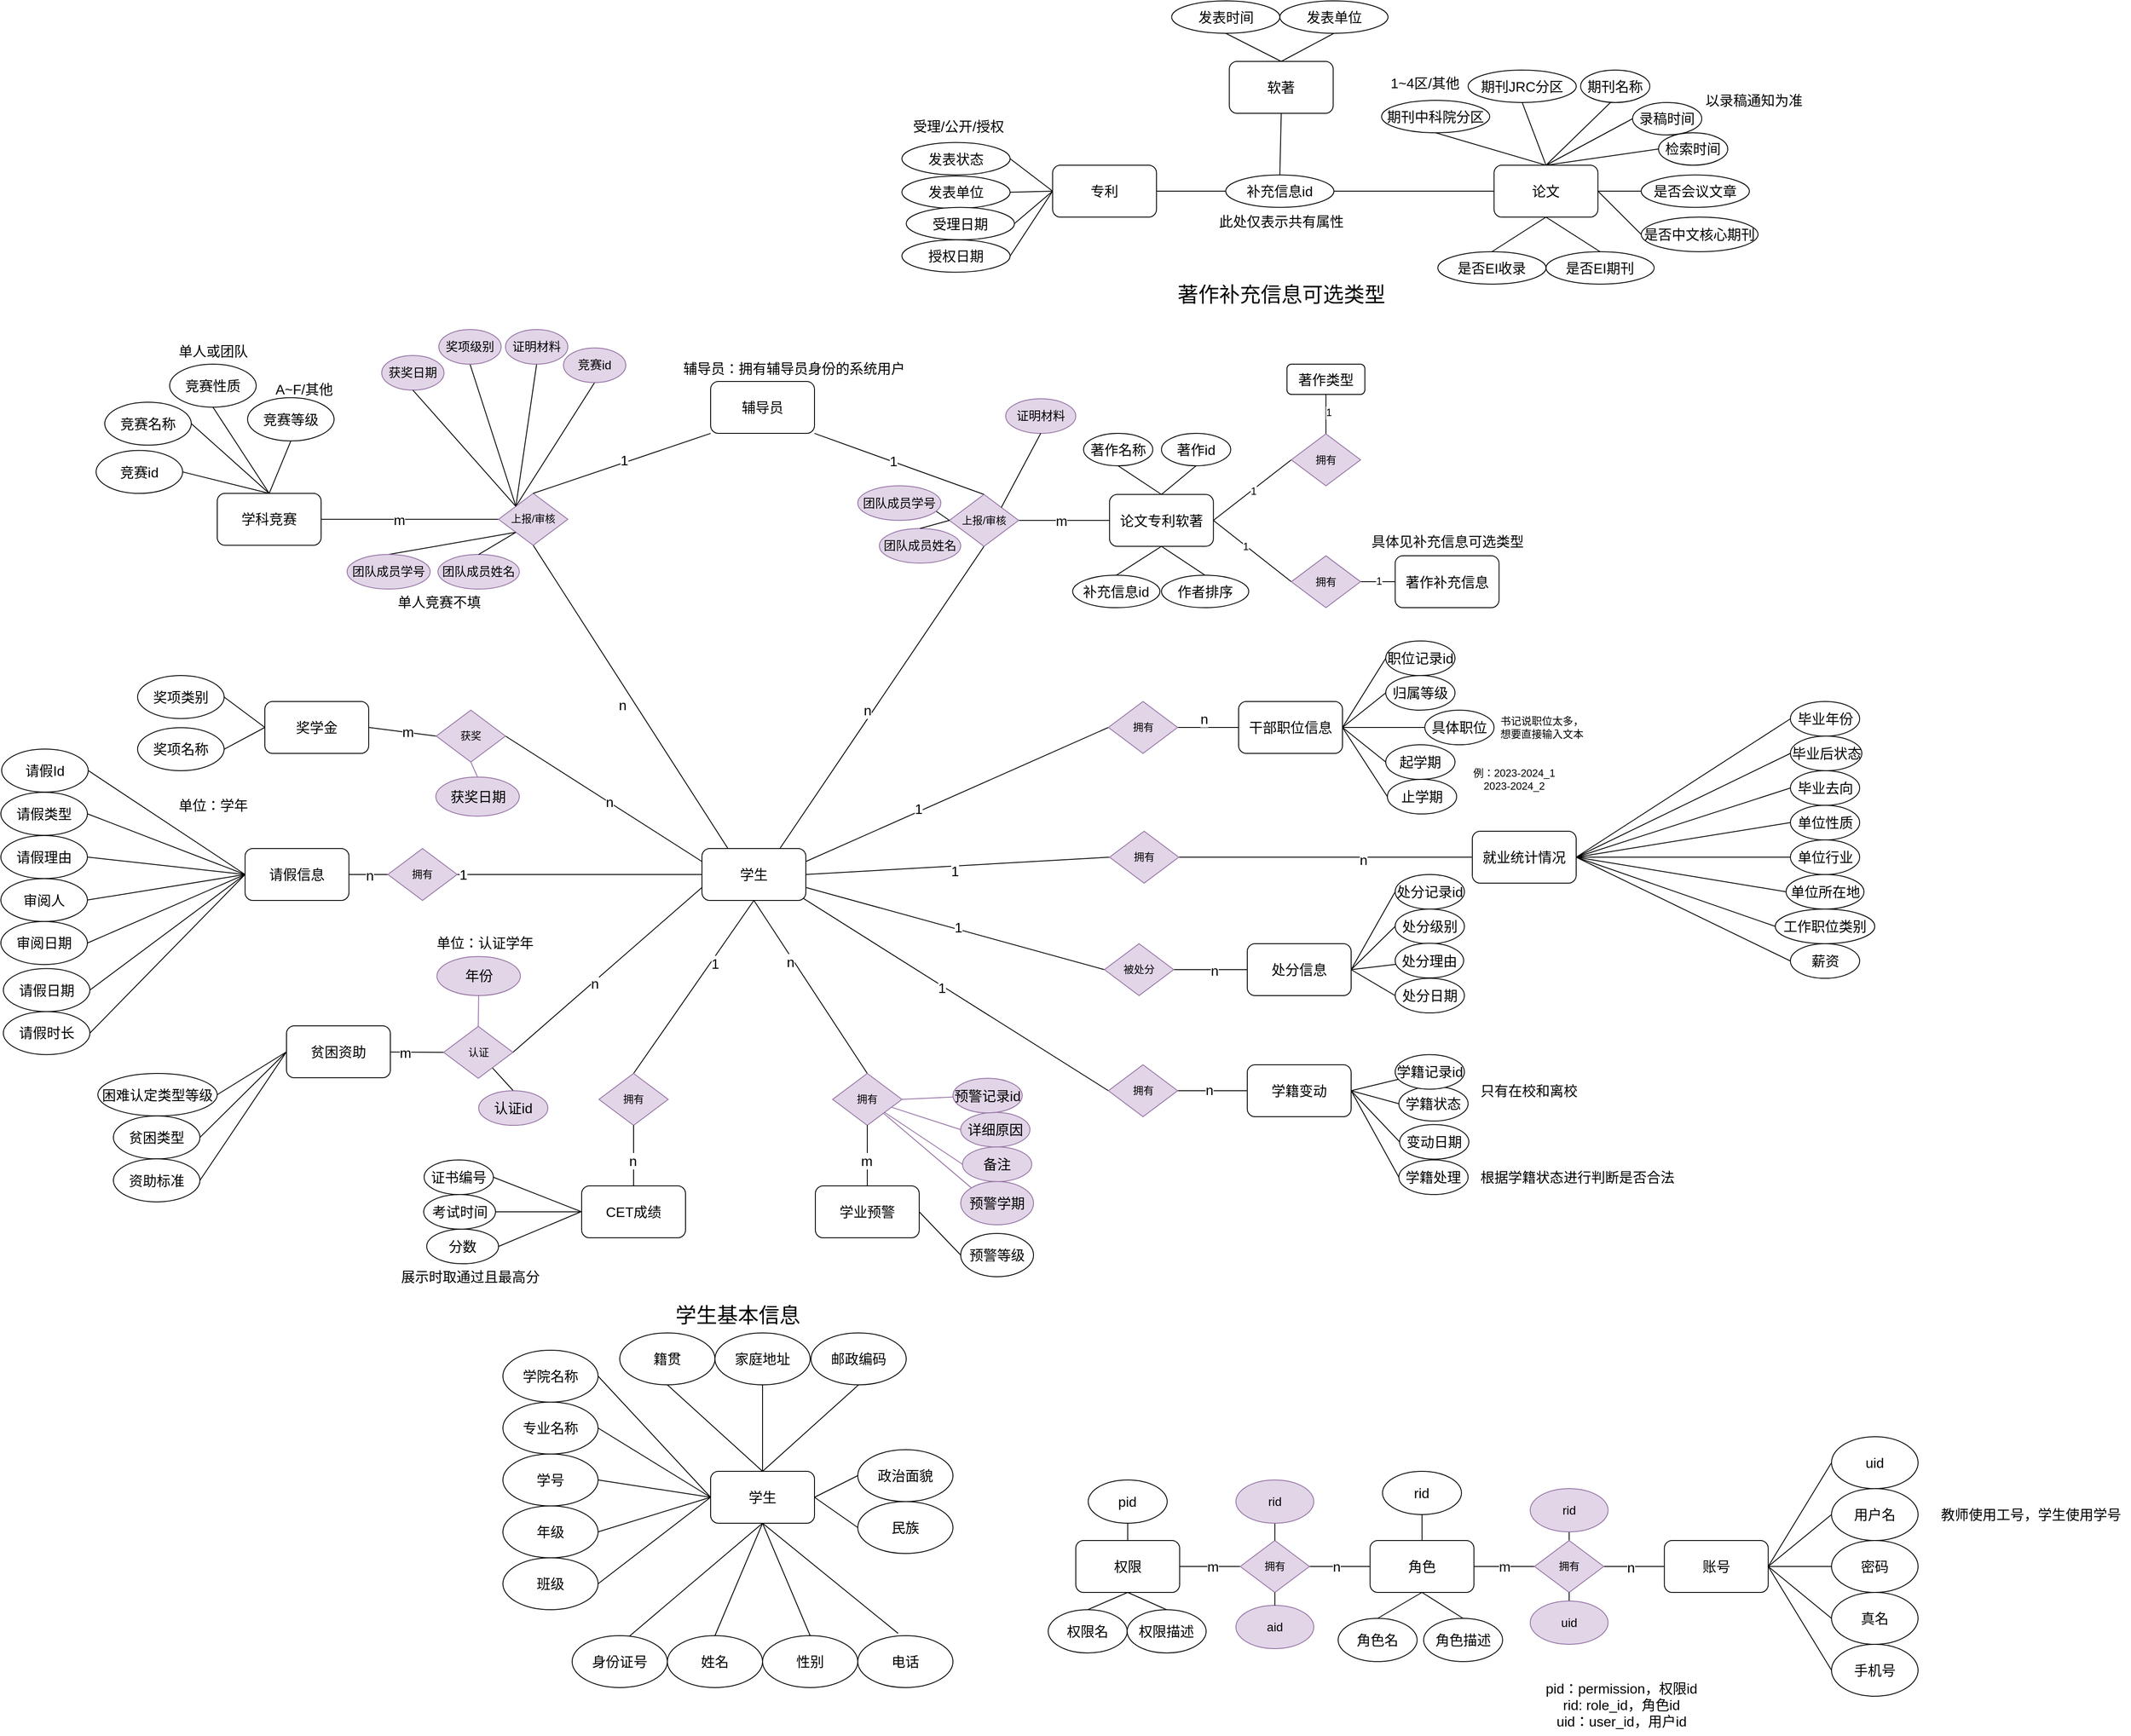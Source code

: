 <mxfile version="24.0.5" type="github">
  <diagram name="Page-1" id="Ix-445wSyXX7Rc5fptbm">
    <mxGraphModel dx="2924" dy="2179" grid="1" gridSize="10" guides="1" tooltips="1" connect="1" arrows="1" fold="1" page="1" pageScale="1" pageWidth="850" pageHeight="1100" math="0" shadow="0">
      <root>
        <mxCell id="0" />
        <mxCell id="1" parent="0" />
        <mxCell id="8vq5FHL1kok4xc9j8ktI-30" value="" style="rounded=1;orthogonalLoop=1;jettySize=auto;html=1;endArrow=none;endFill=0;exitX=1;exitY=0.25;exitDx=0;exitDy=0;fontSize=16;entryX=0;entryY=0.5;entryDx=0;entryDy=0;" parent="1" source="8vq5FHL1kok4xc9j8ktI-41" target="8vq5FHL1kok4xc9j8ktI-29" edge="1">
          <mxGeometry relative="1" as="geometry">
            <mxPoint x="120" y="520" as="sourcePoint" />
          </mxGeometry>
        </mxCell>
        <mxCell id="8vq5FHL1kok4xc9j8ktI-32" value="1" style="edgeLabel;html=1;align=center;verticalAlign=middle;resizable=0;points=[];fontSize=16;rounded=1;" parent="8vq5FHL1kok4xc9j8ktI-30" vertex="1" connectable="0">
          <mxGeometry x="-0.25" y="3" relative="1" as="geometry">
            <mxPoint as="offset" />
          </mxGeometry>
        </mxCell>
        <mxCell id="8vq5FHL1kok4xc9j8ktI-31" value="" style="edgeStyle=orthogonalEdgeStyle;rounded=1;orthogonalLoop=1;jettySize=auto;html=1;endArrow=none;endFill=0;fontSize=16;" parent="1" source="8vq5FHL1kok4xc9j8ktI-28" target="8vq5FHL1kok4xc9j8ktI-29" edge="1">
          <mxGeometry relative="1" as="geometry" />
        </mxCell>
        <mxCell id="8vq5FHL1kok4xc9j8ktI-33" value="n" style="edgeLabel;html=1;align=center;verticalAlign=middle;resizable=0;points=[];fontSize=16;rounded=1;" parent="8vq5FHL1kok4xc9j8ktI-31" vertex="1" connectable="0">
          <mxGeometry x="-0.2" y="-2" relative="1" as="geometry">
            <mxPoint x="-12" y="-8" as="offset" />
          </mxGeometry>
        </mxCell>
        <mxCell id="8vq5FHL1kok4xc9j8ktI-28" value="干部职位信息" style="rounded=1;whiteSpace=wrap;html=1;fontSize=16;" parent="1" vertex="1">
          <mxGeometry x="590" y="350" width="120" height="60" as="geometry" />
        </mxCell>
        <mxCell id="8vq5FHL1kok4xc9j8ktI-43" value="" style="rounded=1;orthogonalLoop=1;jettySize=auto;html=1;endArrow=none;endFill=0;fontSize=16;exitX=0;exitY=0.5;exitDx=0;exitDy=0;" parent="1" source="8vq5FHL1kok4xc9j8ktI-47" target="8vq5FHL1kok4xc9j8ktI-37" edge="1">
          <mxGeometry relative="1" as="geometry" />
        </mxCell>
        <mxCell id="8vq5FHL1kok4xc9j8ktI-44" value="m" style="edgeLabel;html=1;align=center;verticalAlign=middle;resizable=0;points=[];fontSize=16;rounded=1;" parent="8vq5FHL1kok4xc9j8ktI-43" vertex="1" connectable="0">
          <mxGeometry x="0.524" y="-2" relative="1" as="geometry">
            <mxPoint x="2" y="2" as="offset" />
          </mxGeometry>
        </mxCell>
        <mxCell id="8vq5FHL1kok4xc9j8ktI-29" value="拥有" style="rhombus;whiteSpace=wrap;html=1;fontSize=12;rounded=0;fillColor=#e1d5e7;strokeColor=#9673a6;" parent="1" vertex="1">
          <mxGeometry x="439.57" y="350" width="80" height="60" as="geometry" />
        </mxCell>
        <mxCell id="8vq5FHL1kok4xc9j8ktI-45" value="" style="rounded=1;orthogonalLoop=1;jettySize=auto;html=1;fontSize=16;endArrow=none;endFill=0;entryX=1;entryY=0.5;entryDx=0;entryDy=0;exitX=0;exitY=0.5;exitDx=0;exitDy=0;" parent="1" source="8vq5FHL1kok4xc9j8ktI-34" target="8vq5FHL1kok4xc9j8ktI-38" edge="1">
          <mxGeometry relative="1" as="geometry" />
        </mxCell>
        <mxCell id="8vq5FHL1kok4xc9j8ktI-46" value="n" style="edgeLabel;html=1;align=center;verticalAlign=middle;resizable=0;points=[];fontSize=16;rounded=1;" parent="8vq5FHL1kok4xc9j8ktI-45" vertex="1" connectable="0">
          <mxGeometry x="-0.257" y="3" relative="1" as="geometry">
            <mxPoint as="offset" />
          </mxGeometry>
        </mxCell>
        <mxCell id="8vq5FHL1kok4xc9j8ktI-34" value="就业统计情况" style="rounded=1;whiteSpace=wrap;html=1;fontSize=16;" parent="1" vertex="1">
          <mxGeometry x="860" y="500" width="120" height="60" as="geometry" />
        </mxCell>
        <mxCell id="8vq5FHL1kok4xc9j8ktI-37" value="贫困资助" style="rounded=1;whiteSpace=wrap;html=1;fontSize=16;" parent="1" vertex="1">
          <mxGeometry x="-510" y="725" width="120" height="60" as="geometry" />
        </mxCell>
        <mxCell id="8vq5FHL1kok4xc9j8ktI-51" style="rounded=1;orthogonalLoop=1;jettySize=auto;html=1;exitX=0;exitY=0.5;exitDx=0;exitDy=0;entryX=1;entryY=0.5;entryDx=0;entryDy=0;endArrow=none;endFill=0;fontSize=16;" parent="1" source="8vq5FHL1kok4xc9j8ktI-38" target="8vq5FHL1kok4xc9j8ktI-41" edge="1">
          <mxGeometry relative="1" as="geometry" />
        </mxCell>
        <mxCell id="8vq5FHL1kok4xc9j8ktI-53" value="1" style="edgeLabel;html=1;align=center;verticalAlign=middle;resizable=0;points=[];fontSize=16;rounded=1;" parent="8vq5FHL1kok4xc9j8ktI-51" vertex="1" connectable="0">
          <mxGeometry x="0.575" relative="1" as="geometry">
            <mxPoint x="97" as="offset" />
          </mxGeometry>
        </mxCell>
        <mxCell id="8vq5FHL1kok4xc9j8ktI-38" value="拥有" style="rhombus;whiteSpace=wrap;html=1;fontSize=12;rounded=0;fillColor=#e1d5e7;strokeColor=#9673a6;" parent="1" vertex="1">
          <mxGeometry x="440.87" y="500" width="80" height="60" as="geometry" />
        </mxCell>
        <mxCell id="8vq5FHL1kok4xc9j8ktI-48" value="" style="rounded=1;orthogonalLoop=1;jettySize=auto;html=1;endArrow=none;endFill=0;fontSize=16;exitX=0;exitY=0.75;exitDx=0;exitDy=0;entryX=1;entryY=0.5;entryDx=0;entryDy=0;" parent="1" source="8vq5FHL1kok4xc9j8ktI-41" target="8vq5FHL1kok4xc9j8ktI-47" edge="1">
          <mxGeometry relative="1" as="geometry">
            <mxPoint x="-30" y="580" as="sourcePoint" />
          </mxGeometry>
        </mxCell>
        <mxCell id="8vq5FHL1kok4xc9j8ktI-50" value="n" style="edgeLabel;html=1;align=center;verticalAlign=middle;resizable=0;points=[];fontSize=16;rounded=1;" parent="8vq5FHL1kok4xc9j8ktI-48" vertex="1" connectable="0">
          <mxGeometry x="-0.055" relative="1" as="geometry">
            <mxPoint x="-21" y="21" as="offset" />
          </mxGeometry>
        </mxCell>
        <mxCell id="8vq5FHL1kok4xc9j8ktI-72" style="rounded=1;orthogonalLoop=1;jettySize=auto;html=1;exitX=0.75;exitY=0;exitDx=0;exitDy=0;endArrow=none;endFill=0;entryX=0.5;entryY=1;entryDx=0;entryDy=0;fontSize=16;" parent="1" source="8vq5FHL1kok4xc9j8ktI-41" target="8vq5FHL1kok4xc9j8ktI-71" edge="1">
          <mxGeometry relative="1" as="geometry" />
        </mxCell>
        <mxCell id="UdGCG-SB0l59NqtCDEV1-5" value="n" style="edgeLabel;html=1;align=center;verticalAlign=middle;resizable=0;points=[];fontSize=16;rounded=1;" parent="8vq5FHL1kok4xc9j8ktI-72" vertex="1" connectable="0">
          <mxGeometry x="-0.53" y="-1" relative="1" as="geometry">
            <mxPoint x="45" y="-79" as="offset" />
          </mxGeometry>
        </mxCell>
        <mxCell id="UdGCG-SB0l59NqtCDEV1-12" style="rounded=1;orthogonalLoop=1;jettySize=auto;html=1;exitX=1;exitY=0.75;exitDx=0;exitDy=0;entryX=0;entryY=0.5;entryDx=0;entryDy=0;endArrow=none;endFill=0;fontSize=16;" parent="1" source="8vq5FHL1kok4xc9j8ktI-41" target="UdGCG-SB0l59NqtCDEV1-11" edge="1">
          <mxGeometry relative="1" as="geometry" />
        </mxCell>
        <mxCell id="UdGCG-SB0l59NqtCDEV1-14" value="1" style="edgeLabel;html=1;align=center;verticalAlign=middle;resizable=0;points=[];fontSize=16;rounded=1;" parent="UdGCG-SB0l59NqtCDEV1-12" vertex="1" connectable="0">
          <mxGeometry x="-0.612" relative="1" as="geometry">
            <mxPoint x="109" y="27" as="offset" />
          </mxGeometry>
        </mxCell>
        <mxCell id="8vq5FHL1kok4xc9j8ktI-41" value="学生" style="rounded=1;whiteSpace=wrap;html=1;fontSize=16;" parent="1" vertex="1">
          <mxGeometry x="-30" y="520" width="120" height="60" as="geometry" />
        </mxCell>
        <mxCell id="g9MzLy1HbwVEU1qFmZTT-30" style="rounded=0;orthogonalLoop=1;jettySize=auto;html=1;entryX=0.5;entryY=0;entryDx=0;entryDy=0;endArrow=none;endFill=0;" edge="1" parent="1" source="8vq5FHL1kok4xc9j8ktI-47" target="g9MzLy1HbwVEU1qFmZTT-29">
          <mxGeometry relative="1" as="geometry" />
        </mxCell>
        <mxCell id="8vq5FHL1kok4xc9j8ktI-47" value="认证" style="rhombus;whiteSpace=wrap;html=1;fontSize=12;rounded=0;fillColor=#e1d5e7;strokeColor=#9673a6;" parent="1" vertex="1">
          <mxGeometry x="-328.43" y="725.6" width="80" height="60" as="geometry" />
        </mxCell>
        <mxCell id="8vq5FHL1kok4xc9j8ktI-54" value="请假信息" style="rounded=1;whiteSpace=wrap;html=1;fontSize=16;" parent="1" vertex="1">
          <mxGeometry x="-557.85" y="520" width="120" height="60" as="geometry" />
        </mxCell>
        <mxCell id="8vq5FHL1kok4xc9j8ktI-56" value="" style="rounded=1;orthogonalLoop=1;jettySize=auto;html=1;endArrow=none;endFill=0;fontSize=16;exitX=0;exitY=0.5;exitDx=0;exitDy=0;" parent="1" source="8vq5FHL1kok4xc9j8ktI-55" target="8vq5FHL1kok4xc9j8ktI-54" edge="1">
          <mxGeometry relative="1" as="geometry" />
        </mxCell>
        <mxCell id="8vq5FHL1kok4xc9j8ktI-58" value="n" style="edgeLabel;html=1;align=center;verticalAlign=middle;resizable=0;points=[];fontSize=16;rounded=1;" parent="8vq5FHL1kok4xc9j8ktI-56" vertex="1" connectable="0">
          <mxGeometry x="-0.091" y="1" relative="1" as="geometry">
            <mxPoint x="-1" as="offset" />
          </mxGeometry>
        </mxCell>
        <mxCell id="8vq5FHL1kok4xc9j8ktI-57" style="rounded=1;orthogonalLoop=1;jettySize=auto;html=1;entryX=0;entryY=0.5;entryDx=0;entryDy=0;endArrow=none;endFill=0;fontSize=16;exitX=1;exitY=0.5;exitDx=0;exitDy=0;" parent="1" source="8vq5FHL1kok4xc9j8ktI-55" target="8vq5FHL1kok4xc9j8ktI-41" edge="1">
          <mxGeometry relative="1" as="geometry" />
        </mxCell>
        <mxCell id="8vq5FHL1kok4xc9j8ktI-59" value="1" style="edgeLabel;html=1;align=center;verticalAlign=middle;resizable=0;points=[];fontSize=16;rounded=1;" parent="8vq5FHL1kok4xc9j8ktI-57" vertex="1" connectable="0">
          <mxGeometry x="0.448" y="-1" relative="1" as="geometry">
            <mxPoint x="-198" y="-1" as="offset" />
          </mxGeometry>
        </mxCell>
        <mxCell id="8vq5FHL1kok4xc9j8ktI-55" value="拥有" style="rhombus;whiteSpace=wrap;html=1;fontSize=12;rounded=0;fillColor=#e1d5e7;strokeColor=#9673a6;" parent="1" vertex="1">
          <mxGeometry x="-392.85" y="520" width="80" height="60" as="geometry" />
        </mxCell>
        <mxCell id="8vq5FHL1kok4xc9j8ktI-60" value="奖学金" style="rounded=1;whiteSpace=wrap;html=1;fontSize=16;" parent="1" vertex="1">
          <mxGeometry x="-535" y="350" width="120" height="60" as="geometry" />
        </mxCell>
        <mxCell id="8vq5FHL1kok4xc9j8ktI-62" style="rounded=1;orthogonalLoop=1;jettySize=auto;html=1;exitX=1;exitY=0.5;exitDx=0;exitDy=0;entryX=0;entryY=0.25;entryDx=0;entryDy=0;endArrow=none;endFill=0;fontSize=16;" parent="1" source="8vq5FHL1kok4xc9j8ktI-61" target="8vq5FHL1kok4xc9j8ktI-41" edge="1">
          <mxGeometry relative="1" as="geometry" />
        </mxCell>
        <mxCell id="0RAa0JNOcSAurZwdFRAJ-7" value="n" style="edgeLabel;html=1;align=center;verticalAlign=middle;resizable=0;points=[];fontSize=16;" parent="8vq5FHL1kok4xc9j8ktI-62" vertex="1" connectable="0">
          <mxGeometry x="0.049" y="1" relative="1" as="geometry">
            <mxPoint as="offset" />
          </mxGeometry>
        </mxCell>
        <mxCell id="8vq5FHL1kok4xc9j8ktI-63" value="" style="rounded=1;orthogonalLoop=1;jettySize=auto;html=1;endArrow=none;endFill=0;fontSize=16;entryX=1;entryY=0.5;entryDx=0;entryDy=0;exitX=0;exitY=0.5;exitDx=0;exitDy=0;" parent="1" source="8vq5FHL1kok4xc9j8ktI-61" target="8vq5FHL1kok4xc9j8ktI-60" edge="1">
          <mxGeometry relative="1" as="geometry" />
        </mxCell>
        <mxCell id="UdGCG-SB0l59NqtCDEV1-2" value="n" style="edgeLabel;html=1;align=center;verticalAlign=middle;resizable=0;points=[];fontSize=16;rounded=1;" parent="8vq5FHL1kok4xc9j8ktI-63" vertex="1" connectable="0">
          <mxGeometry x="-0.094" y="-1" relative="1" as="geometry">
            <mxPoint as="offset" />
          </mxGeometry>
        </mxCell>
        <mxCell id="0RAa0JNOcSAurZwdFRAJ-8" value="m" style="edgeLabel;html=1;align=center;verticalAlign=middle;resizable=0;points=[];fontSize=16;" parent="8vq5FHL1kok4xc9j8ktI-63" vertex="1" connectable="0">
          <mxGeometry x="-0.136" y="-1" relative="1" as="geometry">
            <mxPoint as="offset" />
          </mxGeometry>
        </mxCell>
        <mxCell id="8vq5FHL1kok4xc9j8ktI-61" value="获奖" style="rhombus;whiteSpace=wrap;html=1;fontSize=12;rounded=0;fillColor=#e1d5e7;strokeColor=#9673a6;" parent="1" vertex="1">
          <mxGeometry x="-337.0" y="360" width="80" height="60" as="geometry" />
        </mxCell>
        <mxCell id="8vq5FHL1kok4xc9j8ktI-65" value="" style="rounded=1;orthogonalLoop=1;jettySize=auto;html=1;endArrow=none;endFill=0;fontSize=16;entryX=0.25;entryY=0;entryDx=0;entryDy=0;exitX=0.5;exitY=1;exitDx=0;exitDy=0;" parent="1" source="8vq5FHL1kok4xc9j8ktI-64" target="8vq5FHL1kok4xc9j8ktI-41" edge="1">
          <mxGeometry relative="1" as="geometry" />
        </mxCell>
        <mxCell id="UdGCG-SB0l59NqtCDEV1-3" value="n" style="edgeLabel;html=1;align=center;verticalAlign=middle;resizable=0;points=[];fontSize=16;rounded=1;" parent="8vq5FHL1kok4xc9j8ktI-65" vertex="1" connectable="0">
          <mxGeometry x="0.392" y="-4" relative="1" as="geometry">
            <mxPoint x="-51" y="-62" as="offset" />
          </mxGeometry>
        </mxCell>
        <mxCell id="8vq5FHL1kok4xc9j8ktI-67" value="" style="rounded=1;orthogonalLoop=1;jettySize=auto;html=1;endArrow=none;endFill=0;fontSize=16;" parent="1" source="8vq5FHL1kok4xc9j8ktI-64" target="8vq5FHL1kok4xc9j8ktI-66" edge="1">
          <mxGeometry relative="1" as="geometry" />
        </mxCell>
        <mxCell id="UdGCG-SB0l59NqtCDEV1-4" value="m" style="edgeLabel;html=1;align=center;verticalAlign=middle;resizable=0;points=[];fontSize=16;rounded=1;" parent="8vq5FHL1kok4xc9j8ktI-67" vertex="1" connectable="0">
          <mxGeometry x="0.371" y="2" relative="1" as="geometry">
            <mxPoint x="25" y="-2" as="offset" />
          </mxGeometry>
        </mxCell>
        <mxCell id="QJX_QexbaVsLy8P34nQR-95" style="edgeStyle=none;rounded=0;orthogonalLoop=1;jettySize=auto;html=1;exitX=0;exitY=0;exitDx=0;exitDy=0;entryX=0.5;entryY=1;entryDx=0;entryDy=0;fontFamily=Helvetica;fontSize=12;fontColor=default;endArrow=none;endFill=0;" parent="1" source="8vq5FHL1kok4xc9j8ktI-64" target="QJX_QexbaVsLy8P34nQR-94" edge="1">
          <mxGeometry relative="1" as="geometry" />
        </mxCell>
        <mxCell id="QJX_QexbaVsLy8P34nQR-97" style="edgeStyle=none;rounded=0;orthogonalLoop=1;jettySize=auto;html=1;exitX=0;exitY=0;exitDx=0;exitDy=0;entryX=0.5;entryY=1;entryDx=0;entryDy=0;fontFamily=Helvetica;fontSize=12;fontColor=default;endArrow=none;endFill=0;" parent="1" source="8vq5FHL1kok4xc9j8ktI-64" target="QJX_QexbaVsLy8P34nQR-96" edge="1">
          <mxGeometry relative="1" as="geometry" />
        </mxCell>
        <mxCell id="QJX_QexbaVsLy8P34nQR-112" style="edgeStyle=none;rounded=0;orthogonalLoop=1;jettySize=auto;html=1;exitX=0;exitY=1;exitDx=0;exitDy=0;fontFamily=Helvetica;fontSize=12;fontColor=default;endArrow=none;endFill=0;entryX=0.5;entryY=0;entryDx=0;entryDy=0;" parent="1" source="8vq5FHL1kok4xc9j8ktI-64" target="QJX_QexbaVsLy8P34nQR-113" edge="1">
          <mxGeometry relative="1" as="geometry">
            <mxPoint x="-320" y="198.8" as="targetPoint" />
          </mxGeometry>
        </mxCell>
        <mxCell id="8vq5FHL1kok4xc9j8ktI-64" value="上报/审核" style="rhombus;whiteSpace=wrap;html=1;fontSize=12;rounded=0;fillColor=#e1d5e7;strokeColor=#9673a6;" parent="1" vertex="1">
          <mxGeometry x="-265" y="109.4" width="80" height="60" as="geometry" />
        </mxCell>
        <mxCell id="QJX_QexbaVsLy8P34nQR-106" value="" style="edgeStyle=none;rounded=0;orthogonalLoop=1;jettySize=auto;html=1;fontFamily=Helvetica;fontSize=12;fontColor=default;exitX=0.5;exitY=0;exitDx=0;exitDy=0;entryX=0.5;entryY=1;entryDx=0;entryDy=0;endArrow=none;endFill=0;" parent="1" source="8vq5FHL1kok4xc9j8ktI-66" target="QJX_QexbaVsLy8P34nQR-105" edge="1">
          <mxGeometry relative="1" as="geometry">
            <mxPoint x="-620" y="44.55" as="sourcePoint" />
          </mxGeometry>
        </mxCell>
        <mxCell id="8vq5FHL1kok4xc9j8ktI-66" value="学科竞赛" style="rounded=1;whiteSpace=wrap;html=1;fontSize=16;" parent="1" vertex="1">
          <mxGeometry x="-590" y="109.4" width="120" height="60" as="geometry" />
        </mxCell>
        <mxCell id="8vq5FHL1kok4xc9j8ktI-69" style="rounded=1;orthogonalLoop=1;jettySize=auto;html=1;exitX=0;exitY=1;exitDx=0;exitDy=0;entryX=0.5;entryY=0;entryDx=0;entryDy=0;endArrow=none;endFill=0;fontSize=16;" parent="1" source="8vq5FHL1kok4xc9j8ktI-68" target="8vq5FHL1kok4xc9j8ktI-64" edge="1">
          <mxGeometry relative="1" as="geometry" />
        </mxCell>
        <mxCell id="UdGCG-SB0l59NqtCDEV1-7" value="1" style="edgeLabel;html=1;align=center;verticalAlign=middle;resizable=0;points=[];fontSize=16;rounded=1;" parent="8vq5FHL1kok4xc9j8ktI-69" vertex="1" connectable="0">
          <mxGeometry x="-0.54" y="-1" relative="1" as="geometry">
            <mxPoint x="-53" y="16" as="offset" />
          </mxGeometry>
        </mxCell>
        <mxCell id="8vq5FHL1kok4xc9j8ktI-75" style="rounded=1;orthogonalLoop=1;jettySize=auto;html=1;exitX=1;exitY=1;exitDx=0;exitDy=0;entryX=0.5;entryY=0;entryDx=0;entryDy=0;endArrow=none;endFill=0;fontSize=16;" parent="1" source="8vq5FHL1kok4xc9j8ktI-68" target="8vq5FHL1kok4xc9j8ktI-71" edge="1">
          <mxGeometry relative="1" as="geometry" />
        </mxCell>
        <mxCell id="UdGCG-SB0l59NqtCDEV1-8" value="1" style="edgeLabel;html=1;align=center;verticalAlign=middle;resizable=0;points=[];fontSize=16;rounded=1;" parent="8vq5FHL1kok4xc9j8ktI-75" vertex="1" connectable="0">
          <mxGeometry x="-0.469" y="-1" relative="1" as="geometry">
            <mxPoint x="39" y="12" as="offset" />
          </mxGeometry>
        </mxCell>
        <mxCell id="8vq5FHL1kok4xc9j8ktI-68" value="辅导员" style="rounded=1;whiteSpace=wrap;html=1;fontSize=16;" parent="1" vertex="1">
          <mxGeometry x="-20" y="-19.96" width="120" height="60" as="geometry" />
        </mxCell>
        <mxCell id="8vq5FHL1kok4xc9j8ktI-74" style="rounded=1;orthogonalLoop=1;jettySize=auto;html=1;exitX=1;exitY=0.5;exitDx=0;exitDy=0;endArrow=none;endFill=0;entryX=0;entryY=0.5;entryDx=0;entryDy=0;fontSize=16;" parent="1" source="8vq5FHL1kok4xc9j8ktI-71" target="8vq5FHL1kok4xc9j8ktI-73" edge="1">
          <mxGeometry relative="1" as="geometry">
            <mxPoint x="415.87" y="100.64" as="targetPoint" />
          </mxGeometry>
        </mxCell>
        <mxCell id="UdGCG-SB0l59NqtCDEV1-6" value="m" style="edgeLabel;html=1;align=center;verticalAlign=middle;resizable=0;points=[];fontSize=16;rounded=1;" parent="8vq5FHL1kok4xc9j8ktI-74" vertex="1" connectable="0">
          <mxGeometry x="0.488" y="1" relative="1" as="geometry">
            <mxPoint x="-29" y="1" as="offset" />
          </mxGeometry>
        </mxCell>
        <mxCell id="8vq5FHL1kok4xc9j8ktI-71" value="上报/审核" style="rhombus;whiteSpace=wrap;html=1;fontSize=12;rounded=0;fillColor=#e1d5e7;strokeColor=#9673a6;" parent="1" vertex="1">
          <mxGeometry x="255.87" y="110.64" width="80" height="60" as="geometry" />
        </mxCell>
        <mxCell id="QJX_QexbaVsLy8P34nQR-127" style="edgeStyle=none;rounded=0;orthogonalLoop=1;jettySize=auto;html=1;exitX=1;exitY=0.5;exitDx=0;exitDy=0;entryX=0;entryY=0.5;entryDx=0;entryDy=0;fontFamily=Helvetica;fontSize=12;fontColor=default;endArrow=none;endFill=0;" parent="1" source="8vq5FHL1kok4xc9j8ktI-73" target="QJX_QexbaVsLy8P34nQR-126" edge="1">
          <mxGeometry relative="1" as="geometry">
            <mxPoint x="601.74" y="142.14" as="sourcePoint" />
          </mxGeometry>
        </mxCell>
        <mxCell id="QJX_QexbaVsLy8P34nQR-130" value="1" style="edgeLabel;html=1;align=center;verticalAlign=middle;resizable=0;points=[];pointerEvents=0;fontFamily=Helvetica;fontSize=12;fontColor=default;fillColor=none;gradientColor=none;" parent="QJX_QexbaVsLy8P34nQR-127" vertex="1" connectable="0">
          <mxGeometry y="-2" relative="1" as="geometry">
            <mxPoint as="offset" />
          </mxGeometry>
        </mxCell>
        <mxCell id="QJX_QexbaVsLy8P34nQR-133" style="edgeStyle=none;rounded=0;orthogonalLoop=1;jettySize=auto;html=1;exitX=0.5;exitY=0;exitDx=0;exitDy=0;fontFamily=Helvetica;fontSize=12;fontColor=default;entryX=0.5;entryY=1;entryDx=0;entryDy=0;endArrow=none;endFill=0;" parent="1" source="8vq5FHL1kok4xc9j8ktI-73" target="QJX_QexbaVsLy8P34nQR-134" edge="1">
          <mxGeometry relative="1" as="geometry">
            <mxPoint x="500.87" y="50.04" as="targetPoint" />
          </mxGeometry>
        </mxCell>
        <mxCell id="QJX_QexbaVsLy8P34nQR-137" style="edgeStyle=none;rounded=0;orthogonalLoop=1;jettySize=auto;html=1;exitX=1;exitY=0.5;exitDx=0;exitDy=0;fontFamily=Helvetica;fontSize=12;fontColor=default;entryX=0;entryY=0.5;entryDx=0;entryDy=0;endArrow=none;endFill=0;" parent="1" source="8vq5FHL1kok4xc9j8ktI-73" target="QJX_QexbaVsLy8P34nQR-139" edge="1">
          <mxGeometry relative="1" as="geometry">
            <mxPoint x="660.87" y="202.74" as="targetPoint" />
            <mxPoint x="601.74" y="142.14" as="sourcePoint" />
          </mxGeometry>
        </mxCell>
        <mxCell id="QJX_QexbaVsLy8P34nQR-140" value="1" style="edgeLabel;html=1;align=center;verticalAlign=middle;resizable=0;points=[];pointerEvents=0;fontFamily=Helvetica;fontSize=12;fontColor=default;fillColor=none;gradientColor=none;" parent="QJX_QexbaVsLy8P34nQR-137" vertex="1" connectable="0">
          <mxGeometry x="-0.142" y="4" relative="1" as="geometry">
            <mxPoint x="-4" y="3" as="offset" />
          </mxGeometry>
        </mxCell>
        <mxCell id="QJX_QexbaVsLy8P34nQR-156" style="edgeStyle=none;rounded=0;orthogonalLoop=1;jettySize=auto;html=1;exitX=0.5;exitY=1;exitDx=0;exitDy=0;fontFamily=Helvetica;fontSize=12;fontColor=default;entryX=0.5;entryY=0;entryDx=0;entryDy=0;endArrow=none;endFill=0;" parent="1" source="8vq5FHL1kok4xc9j8ktI-73" target="QJX_QexbaVsLy8P34nQR-157" edge="1">
          <mxGeometry relative="1" as="geometry">
            <mxPoint x="500" y="211.24" as="targetPoint" />
          </mxGeometry>
        </mxCell>
        <mxCell id="8vq5FHL1kok4xc9j8ktI-73" value="论文专利软著" style="rounded=1;whiteSpace=wrap;html=1;fontSize=16;" parent="1" vertex="1">
          <mxGeometry x="440.87" y="110.64" width="120" height="60" as="geometry" />
        </mxCell>
        <mxCell id="UdGCG-SB0l59NqtCDEV1-10" value="处分信息" style="rounded=1;whiteSpace=wrap;html=1;fontSize=16;" parent="1" vertex="1">
          <mxGeometry x="600" y="630" width="120" height="60" as="geometry" />
        </mxCell>
        <mxCell id="UdGCG-SB0l59NqtCDEV1-13" style="rounded=1;orthogonalLoop=1;jettySize=auto;html=1;exitX=1;exitY=0.5;exitDx=0;exitDy=0;entryX=0;entryY=0.5;entryDx=0;entryDy=0;endArrow=none;endFill=0;fontSize=16;" parent="1" source="UdGCG-SB0l59NqtCDEV1-11" target="UdGCG-SB0l59NqtCDEV1-10" edge="1">
          <mxGeometry relative="1" as="geometry" />
        </mxCell>
        <mxCell id="UdGCG-SB0l59NqtCDEV1-15" value="n" style="edgeLabel;html=1;align=center;verticalAlign=middle;resizable=0;points=[];fontSize=16;rounded=1;" parent="UdGCG-SB0l59NqtCDEV1-13" vertex="1" connectable="0">
          <mxGeometry x="0.099" y="-1" relative="1" as="geometry">
            <mxPoint as="offset" />
          </mxGeometry>
        </mxCell>
        <mxCell id="UdGCG-SB0l59NqtCDEV1-11" value="被处分" style="rhombus;whiteSpace=wrap;html=1;fontSize=12;rounded=0;fillColor=#e1d5e7;strokeColor=#9673a6;" parent="1" vertex="1">
          <mxGeometry x="435" y="630" width="80" height="60" as="geometry" />
        </mxCell>
        <mxCell id="UdGCG-SB0l59NqtCDEV1-26" value="" style="rounded=1;orthogonalLoop=1;jettySize=auto;html=1;endArrow=none;endFill=0;fontSize=16;entryX=0.5;entryY=1;entryDx=0;entryDy=0;exitX=0.5;exitY=0;exitDx=0;exitDy=0;" parent="1" source="UdGCG-SB0l59NqtCDEV1-28" target="8vq5FHL1kok4xc9j8ktI-41" edge="1">
          <mxGeometry relative="1" as="geometry">
            <mxPoint x="140" y="690" as="targetPoint" />
            <Array as="points" />
          </mxGeometry>
        </mxCell>
        <mxCell id="UdGCG-SB0l59NqtCDEV1-27" value="n" style="edgeLabel;html=1;align=center;verticalAlign=middle;resizable=0;points=[];fontSize=16;rounded=1;" parent="UdGCG-SB0l59NqtCDEV1-26" vertex="1" connectable="0">
          <mxGeometry x="0.352" y="-2" relative="1" as="geometry">
            <mxPoint x="-2" y="7" as="offset" />
          </mxGeometry>
        </mxCell>
        <mxCell id="g9MzLy1HbwVEU1qFmZTT-23" style="rounded=0;orthogonalLoop=1;jettySize=auto;html=1;entryX=0;entryY=0.5;entryDx=0;entryDy=0;endArrow=none;endFill=0;fillColor=#e1d5e7;strokeColor=#9673a6;" edge="1" parent="1" source="UdGCG-SB0l59NqtCDEV1-28" target="QJX_QexbaVsLy8P34nQR-222">
          <mxGeometry relative="1" as="geometry" />
        </mxCell>
        <mxCell id="UdGCG-SB0l59NqtCDEV1-28" value="拥有" style="rhombus;whiteSpace=wrap;html=1;fontSize=12;rounded=0;fillColor=#e1d5e7;strokeColor=#9673a6;" parent="1" vertex="1">
          <mxGeometry x="121" y="780" width="80" height="60" as="geometry" />
        </mxCell>
        <mxCell id="UdGCG-SB0l59NqtCDEV1-29" value="" style="rounded=1;orthogonalLoop=1;jettySize=auto;html=1;endArrow=none;endFill=0;fontSize=16;entryX=0.5;entryY=1;entryDx=0;entryDy=0;exitX=0.5;exitY=0;exitDx=0;exitDy=0;" parent="1" source="UdGCG-SB0l59NqtCDEV1-31" target="UdGCG-SB0l59NqtCDEV1-28" edge="1">
          <mxGeometry relative="1" as="geometry" />
        </mxCell>
        <mxCell id="UdGCG-SB0l59NqtCDEV1-30" value="m" style="edgeLabel;html=1;align=center;verticalAlign=middle;resizable=0;points=[];fontSize=16;rounded=1;" parent="UdGCG-SB0l59NqtCDEV1-29" vertex="1" connectable="0">
          <mxGeometry x="-0.154" y="1" relative="1" as="geometry">
            <mxPoint as="offset" />
          </mxGeometry>
        </mxCell>
        <mxCell id="UdGCG-SB0l59NqtCDEV1-31" value="学业预警" style="rounded=1;whiteSpace=wrap;html=1;fontSize=16;" parent="1" vertex="1">
          <mxGeometry x="101" y="910" width="120" height="60" as="geometry" />
        </mxCell>
        <mxCell id="UdGCG-SB0l59NqtCDEV1-32" value="" style="rounded=1;orthogonalLoop=1;jettySize=auto;html=1;endArrow=none;endFill=0;fontSize=16;entryX=0.5;entryY=1;entryDx=0;entryDy=0;exitX=0.5;exitY=0;exitDx=0;exitDy=0;" parent="1" source="UdGCG-SB0l59NqtCDEV1-34" target="8vq5FHL1kok4xc9j8ktI-41" edge="1">
          <mxGeometry relative="1" as="geometry">
            <mxPoint x="80" y="630" as="targetPoint" />
            <Array as="points" />
          </mxGeometry>
        </mxCell>
        <mxCell id="UdGCG-SB0l59NqtCDEV1-33" value="1" style="edgeLabel;html=1;align=center;verticalAlign=middle;resizable=0;points=[];fontSize=16;rounded=1;" parent="UdGCG-SB0l59NqtCDEV1-32" vertex="1" connectable="0">
          <mxGeometry x="0.352" y="-2" relative="1" as="geometry">
            <mxPoint x="-2" y="7" as="offset" />
          </mxGeometry>
        </mxCell>
        <mxCell id="UdGCG-SB0l59NqtCDEV1-34" value="拥有" style="rhombus;whiteSpace=wrap;html=1;fontSize=12;rounded=0;fillColor=#e1d5e7;strokeColor=#9673a6;" parent="1" vertex="1">
          <mxGeometry x="-149" y="780" width="80" height="60" as="geometry" />
        </mxCell>
        <mxCell id="UdGCG-SB0l59NqtCDEV1-35" value="" style="rounded=1;orthogonalLoop=1;jettySize=auto;html=1;endArrow=none;endFill=0;fontSize=16;entryX=0.5;entryY=1;entryDx=0;entryDy=0;exitX=0.5;exitY=0;exitDx=0;exitDy=0;" parent="1" source="UdGCG-SB0l59NqtCDEV1-37" target="UdGCG-SB0l59NqtCDEV1-34" edge="1">
          <mxGeometry relative="1" as="geometry">
            <mxPoint x="31.0" y="1140" as="sourcePoint" />
          </mxGeometry>
        </mxCell>
        <mxCell id="UdGCG-SB0l59NqtCDEV1-36" value="n" style="edgeLabel;html=1;align=center;verticalAlign=middle;resizable=0;points=[];fontSize=16;rounded=1;" parent="UdGCG-SB0l59NqtCDEV1-35" vertex="1" connectable="0">
          <mxGeometry x="-0.154" y="1" relative="1" as="geometry">
            <mxPoint as="offset" />
          </mxGeometry>
        </mxCell>
        <mxCell id="UdGCG-SB0l59NqtCDEV1-37" value="CET成绩 " style="rounded=1;whiteSpace=wrap;html=1;fontSize=16;" parent="1" vertex="1">
          <mxGeometry x="-169" y="910" width="120" height="60" as="geometry" />
        </mxCell>
        <mxCell id="UdGCG-SB0l59NqtCDEV1-55" style="rounded=1;orthogonalLoop=1;jettySize=auto;html=1;entryX=0;entryY=0.5;entryDx=0;entryDy=0;endArrow=none;endFill=0;" parent="1" source="UdGCG-SB0l59NqtCDEV1-52" target="UdGCG-SB0l59NqtCDEV1-53" edge="1">
          <mxGeometry relative="1" as="geometry" />
        </mxCell>
        <mxCell id="UdGCG-SB0l59NqtCDEV1-58" value="n" style="edgeLabel;html=1;align=center;verticalAlign=middle;resizable=0;points=[];fontSize=16;rounded=1;" parent="UdGCG-SB0l59NqtCDEV1-55" vertex="1" connectable="0">
          <mxGeometry x="-0.103" y="1" relative="1" as="geometry">
            <mxPoint as="offset" />
          </mxGeometry>
        </mxCell>
        <mxCell id="UdGCG-SB0l59NqtCDEV1-56" style="rounded=1;orthogonalLoop=1;jettySize=auto;html=1;exitX=0;exitY=0.5;exitDx=0;exitDy=0;entryX=0.972;entryY=0.956;entryDx=0;entryDy=0;endArrow=none;endFill=0;entryPerimeter=0;" parent="1" source="UdGCG-SB0l59NqtCDEV1-52" target="8vq5FHL1kok4xc9j8ktI-41" edge="1">
          <mxGeometry relative="1" as="geometry" />
        </mxCell>
        <mxCell id="QJX_QexbaVsLy8P34nQR-206" value="&lt;font style=&quot;font-size: 16px;&quot;&gt;1&lt;/font&gt;" style="edgeLabel;html=1;align=center;verticalAlign=middle;resizable=0;points=[];pointerEvents=0;fontFamily=Helvetica;fontSize=12;fontColor=default;fillColor=none;gradientColor=none;" parent="UdGCG-SB0l59NqtCDEV1-56" vertex="1" connectable="0">
          <mxGeometry x="0.087" y="2" relative="1" as="geometry">
            <mxPoint as="offset" />
          </mxGeometry>
        </mxCell>
        <mxCell id="UdGCG-SB0l59NqtCDEV1-52" value="拥有" style="rhombus;whiteSpace=wrap;html=1;fontSize=12;rounded=0;fillColor=#e1d5e7;strokeColor=#9673a6;" parent="1" vertex="1">
          <mxGeometry x="439.57" y="770" width="80" height="60" as="geometry" />
        </mxCell>
        <mxCell id="UdGCG-SB0l59NqtCDEV1-53" value="学籍变动" style="rounded=1;whiteSpace=wrap;html=1;fontSize=16;" parent="1" vertex="1">
          <mxGeometry x="600" y="770" width="120" height="60" as="geometry" />
        </mxCell>
        <mxCell id="QJX_QexbaVsLy8P34nQR-93" value="&lt;font style=&quot;font-size: 16px;&quot;&gt;辅导员：拥有辅导员身份的系统用户&lt;/font&gt;" style="text;html=1;align=center;verticalAlign=middle;resizable=0;points=[];autosize=1;strokeColor=none;fillColor=none;fontFamily=Helvetica;fontSize=12;fontColor=default;" parent="1" vertex="1">
          <mxGeometry x="-64" y="-49.96" width="280" height="30" as="geometry" />
        </mxCell>
        <mxCell id="QJX_QexbaVsLy8P34nQR-94" value="&lt;span style=&quot;font-size: 14px;&quot;&gt;竞赛id&lt;/span&gt;" style="ellipse;whiteSpace=wrap;html=1;fillColor=#e1d5e7;strokeColor=#9673a6;rounded=0;" parent="1" vertex="1">
          <mxGeometry x="-190" y="-58.76" width="72" height="40" as="geometry" />
        </mxCell>
        <mxCell id="QJX_QexbaVsLy8P34nQR-96" value="&lt;span style=&quot;font-size: 14px;&quot;&gt;证明材料&lt;/span&gt;" style="ellipse;whiteSpace=wrap;html=1;fillColor=#e1d5e7;strokeColor=#9673a6;rounded=0;" parent="1" vertex="1">
          <mxGeometry x="-257" y="-80" width="72" height="40" as="geometry" />
        </mxCell>
        <mxCell id="QJX_QexbaVsLy8P34nQR-100" style="edgeStyle=none;rounded=0;orthogonalLoop=1;jettySize=auto;html=1;exitX=0.5;exitY=1;exitDx=0;exitDy=0;entryX=0;entryY=0;entryDx=0;entryDy=0;fontFamily=Helvetica;fontSize=12;fontColor=default;endArrow=none;endFill=0;" parent="1" source="QJX_QexbaVsLy8P34nQR-99" target="8vq5FHL1kok4xc9j8ktI-64" edge="1">
          <mxGeometry relative="1" as="geometry" />
        </mxCell>
        <mxCell id="QJX_QexbaVsLy8P34nQR-99" value="&lt;span style=&quot;font-size: 14px;&quot;&gt;奖项级别&lt;/span&gt;" style="ellipse;whiteSpace=wrap;html=1;fillColor=#e1d5e7;strokeColor=#9673a6;rounded=0;" parent="1" vertex="1">
          <mxGeometry x="-334" y="-80" width="72" height="40" as="geometry" />
        </mxCell>
        <mxCell id="QJX_QexbaVsLy8P34nQR-101" value="&lt;span style=&quot;font-size: 14px;&quot;&gt;获奖日期&lt;/span&gt;" style="ellipse;whiteSpace=wrap;html=1;fillColor=#e1d5e7;strokeColor=#9673a6;rounded=0;" parent="1" vertex="1">
          <mxGeometry x="-400" y="-49.96" width="72" height="40" as="geometry" />
        </mxCell>
        <mxCell id="QJX_QexbaVsLy8P34nQR-102" style="edgeStyle=none;rounded=0;orthogonalLoop=1;jettySize=auto;html=1;exitX=0.5;exitY=1;exitDx=0;exitDy=0;fontFamily=Helvetica;fontSize=12;fontColor=default;endArrow=none;endFill=0;entryX=0;entryY=0;entryDx=0;entryDy=0;" parent="1" source="QJX_QexbaVsLy8P34nQR-101" target="8vq5FHL1kok4xc9j8ktI-64" edge="1">
          <mxGeometry relative="1" as="geometry">
            <mxPoint x="-366" y="-6.2" as="sourcePoint" />
            <mxPoint x="-235" y="134.8" as="targetPoint" />
          </mxGeometry>
        </mxCell>
        <mxCell id="QJX_QexbaVsLy8P34nQR-105" value="竞赛性质" style="ellipse;whiteSpace=wrap;html=1;fontSize=16;rounded=1;" parent="1" vertex="1">
          <mxGeometry x="-645" y="-40.0" width="100" height="49.7" as="geometry" />
        </mxCell>
        <mxCell id="QJX_QexbaVsLy8P34nQR-109" style="edgeStyle=none;rounded=0;orthogonalLoop=1;jettySize=auto;html=1;exitX=1;exitY=0.5;exitDx=0;exitDy=0;entryX=0.5;entryY=0;entryDx=0;entryDy=0;fontFamily=Helvetica;fontSize=12;fontColor=default;endArrow=none;endFill=0;" parent="1" source="QJX_QexbaVsLy8P34nQR-107" target="8vq5FHL1kok4xc9j8ktI-66" edge="1">
          <mxGeometry relative="1" as="geometry">
            <mxPoint x="-620" y="44.55" as="targetPoint" />
          </mxGeometry>
        </mxCell>
        <mxCell id="QJX_QexbaVsLy8P34nQR-107" value="竞赛名称" style="ellipse;whiteSpace=wrap;html=1;fontSize=16;rounded=1;" parent="1" vertex="1">
          <mxGeometry x="-720" y="3.95" width="100" height="49.7" as="geometry" />
        </mxCell>
        <mxCell id="QJX_QexbaVsLy8P34nQR-111" style="edgeStyle=none;rounded=0;orthogonalLoop=1;jettySize=auto;html=1;exitX=1;exitY=0.5;exitDx=0;exitDy=0;fontFamily=Helvetica;fontSize=12;fontColor=default;endArrow=none;endFill=0;entryX=0.5;entryY=0;entryDx=0;entryDy=0;" parent="1" source="QJX_QexbaVsLy8P34nQR-108" target="8vq5FHL1kok4xc9j8ktI-66" edge="1">
          <mxGeometry relative="1" as="geometry">
            <mxPoint x="-620" y="43.95" as="targetPoint" />
          </mxGeometry>
        </mxCell>
        <mxCell id="QJX_QexbaVsLy8P34nQR-108" value="竞赛id" style="ellipse;whiteSpace=wrap;html=1;fontSize=16;rounded=1;" parent="1" vertex="1">
          <mxGeometry x="-730" y="59.7" width="100" height="49.7" as="geometry" />
        </mxCell>
        <mxCell id="QJX_QexbaVsLy8P34nQR-113" value="&lt;span style=&quot;font-size: 14px;&quot;&gt;团队成员学号&lt;/span&gt;" style="ellipse;whiteSpace=wrap;html=1;fillColor=#e1d5e7;strokeColor=#9673a6;rounded=0;" parent="1" vertex="1">
          <mxGeometry x="-440" y="180.04" width="96" height="40" as="geometry" />
        </mxCell>
        <mxCell id="QJX_QexbaVsLy8P34nQR-114" value="&lt;font style=&quot;font-size: 16px;&quot;&gt;单人竞赛不填&lt;/font&gt;" style="text;html=1;align=center;verticalAlign=middle;resizable=0;points=[];autosize=1;strokeColor=none;fillColor=none;fontFamily=Helvetica;fontSize=12;fontColor=default;" parent="1" vertex="1">
          <mxGeometry x="-394" y="220.04" width="120" height="30" as="geometry" />
        </mxCell>
        <mxCell id="QJX_QexbaVsLy8P34nQR-115" value="&lt;span style=&quot;font-size: 14px;&quot;&gt;团队成员姓名&lt;/span&gt;" style="ellipse;whiteSpace=wrap;html=1;fillColor=#e1d5e7;strokeColor=#9673a6;rounded=0;" parent="1" vertex="1">
          <mxGeometry x="-335" y="180.04" width="94" height="40" as="geometry" />
        </mxCell>
        <mxCell id="QJX_QexbaVsLy8P34nQR-116" style="edgeStyle=none;rounded=0;orthogonalLoop=1;jettySize=auto;html=1;exitX=0;exitY=1;exitDx=0;exitDy=0;fontFamily=Helvetica;fontSize=12;fontColor=default;endArrow=none;endFill=0;entryX=0.5;entryY=0;entryDx=0;entryDy=0;" parent="1" source="8vq5FHL1kok4xc9j8ktI-64" target="QJX_QexbaVsLy8P34nQR-115" edge="1">
          <mxGeometry relative="1" as="geometry">
            <mxPoint x="-372" y="188.8" as="targetPoint" />
            <mxPoint x="-235" y="164.8" as="sourcePoint" />
          </mxGeometry>
        </mxCell>
        <mxCell id="QJX_QexbaVsLy8P34nQR-117" value="竞赛等级" style="ellipse;whiteSpace=wrap;html=1;fontSize=16;rounded=1;" parent="1" vertex="1">
          <mxGeometry x="-555" y="-1.2" width="100" height="50" as="geometry" />
        </mxCell>
        <mxCell id="QJX_QexbaVsLy8P34nQR-118" value="" style="edgeStyle=none;rounded=0;orthogonalLoop=1;jettySize=auto;html=1;fontFamily=Helvetica;fontSize=12;fontColor=default;entryX=0.5;entryY=1;entryDx=0;entryDy=0;endArrow=none;endFill=0;exitX=0.5;exitY=0;exitDx=0;exitDy=0;" parent="1" source="8vq5FHL1kok4xc9j8ktI-66" target="QJX_QexbaVsLy8P34nQR-117" edge="1">
          <mxGeometry relative="1" as="geometry">
            <mxPoint x="-620" y="43.95" as="sourcePoint" />
            <mxPoint x="-680" y="-0.05" as="targetPoint" />
          </mxGeometry>
        </mxCell>
        <mxCell id="QJX_QexbaVsLy8P34nQR-119" value="&lt;font style=&quot;font-size: 16px;&quot;&gt;A~F/其他&lt;/font&gt;" style="text;html=1;align=center;verticalAlign=middle;resizable=0;points=[];autosize=1;strokeColor=none;fillColor=none;fontFamily=Helvetica;fontSize=12;fontColor=default;" parent="1" vertex="1">
          <mxGeometry x="-535" y="-26.05" width="90" height="30" as="geometry" />
        </mxCell>
        <mxCell id="QJX_QexbaVsLy8P34nQR-120" value="&lt;font style=&quot;font-size: 16px;&quot;&gt;单人或团队&lt;/font&gt;" style="text;html=1;align=center;verticalAlign=middle;resizable=0;points=[];autosize=1;strokeColor=none;fillColor=none;fontFamily=Helvetica;fontSize=12;fontColor=default;" parent="1" vertex="1">
          <mxGeometry x="-645" y="-70.0" width="100" height="30" as="geometry" />
        </mxCell>
        <mxCell id="QJX_QexbaVsLy8P34nQR-123" value="&lt;span style=&quot;font-size: 14px;&quot;&gt;证明材料&lt;/span&gt;" style="ellipse;whiteSpace=wrap;html=1;fillColor=#e1d5e7;strokeColor=#9673a6;rounded=0;" parent="1" vertex="1">
          <mxGeometry x="320.87" y="0.04" width="81" height="40" as="geometry" />
        </mxCell>
        <mxCell id="QJX_QexbaVsLy8P34nQR-124" style="edgeStyle=none;rounded=0;orthogonalLoop=1;jettySize=auto;html=1;exitX=1;exitY=0;exitDx=0;exitDy=0;fontFamily=Helvetica;fontSize=12;fontColor=default;entryX=0.5;entryY=1;entryDx=0;entryDy=0;endArrow=none;endFill=0;" parent="1" source="8vq5FHL1kok4xc9j8ktI-71" target="QJX_QexbaVsLy8P34nQR-123" edge="1">
          <mxGeometry relative="1" as="geometry">
            <mxPoint x="270.87" y="50.04" as="targetPoint" />
            <mxPoint x="325.87" y="136.04" as="sourcePoint" />
          </mxGeometry>
        </mxCell>
        <mxCell id="QJX_QexbaVsLy8P34nQR-129" style="edgeStyle=none;rounded=0;orthogonalLoop=1;jettySize=auto;html=1;exitX=0.5;exitY=0;exitDx=0;exitDy=0;entryX=0.5;entryY=1;entryDx=0;entryDy=0;fontFamily=Helvetica;fontSize=12;fontColor=default;endArrow=none;endFill=0;" parent="1" source="QJX_QexbaVsLy8P34nQR-126" target="QJX_QexbaVsLy8P34nQR-128" edge="1">
          <mxGeometry relative="1" as="geometry" />
        </mxCell>
        <mxCell id="QJX_QexbaVsLy8P34nQR-131" value="1" style="edgeLabel;html=1;align=center;verticalAlign=middle;resizable=0;points=[];pointerEvents=0;fontFamily=Helvetica;fontSize=12;fontColor=default;fillColor=none;gradientColor=none;" parent="QJX_QexbaVsLy8P34nQR-129" vertex="1" connectable="0">
          <mxGeometry x="0.065" y="-3" relative="1" as="geometry">
            <mxPoint as="offset" />
          </mxGeometry>
        </mxCell>
        <mxCell id="QJX_QexbaVsLy8P34nQR-126" value="拥有" style="rhombus;whiteSpace=wrap;html=1;fontSize=12;rounded=0;fillColor=#e1d5e7;strokeColor=#9673a6;" parent="1" vertex="1">
          <mxGeometry x="650.87" y="40.6" width="80" height="60" as="geometry" />
        </mxCell>
        <mxCell id="QJX_QexbaVsLy8P34nQR-128" value="著作类型" style="rounded=1;whiteSpace=wrap;html=1;fontSize=16;" parent="1" vertex="1">
          <mxGeometry x="645.87" y="-40.0" width="90" height="35" as="geometry" />
        </mxCell>
        <mxCell id="QJX_QexbaVsLy8P34nQR-134" value="著作名称" style="ellipse;whiteSpace=wrap;html=1;fontSize=16;rounded=1;" parent="1" vertex="1">
          <mxGeometry x="410.87" y="40.04" width="80" height="37.5" as="geometry" />
        </mxCell>
        <mxCell id="QJX_QexbaVsLy8P34nQR-135" value="著作id" style="ellipse;whiteSpace=wrap;html=1;fontSize=16;rounded=1;" parent="1" vertex="1">
          <mxGeometry x="500.87" y="40.04" width="80" height="37.5" as="geometry" />
        </mxCell>
        <mxCell id="QJX_QexbaVsLy8P34nQR-136" style="edgeStyle=none;rounded=0;orthogonalLoop=1;jettySize=auto;html=1;exitX=0.5;exitY=1;exitDx=0;exitDy=0;fontFamily=Helvetica;fontSize=12;fontColor=default;entryX=0.5;entryY=0;entryDx=0;entryDy=0;endArrow=none;endFill=0;" parent="1" source="QJX_QexbaVsLy8P34nQR-135" target="8vq5FHL1kok4xc9j8ktI-73" edge="1">
          <mxGeometry relative="1" as="geometry">
            <mxPoint x="460.87" y="88.04" as="targetPoint" />
            <mxPoint x="510.87" y="121.04" as="sourcePoint" />
          </mxGeometry>
        </mxCell>
        <mxCell id="QJX_QexbaVsLy8P34nQR-142" style="edgeStyle=none;rounded=0;orthogonalLoop=1;jettySize=auto;html=1;exitX=1;exitY=0.5;exitDx=0;exitDy=0;entryX=0;entryY=0.5;entryDx=0;entryDy=0;fontFamily=Helvetica;fontSize=12;fontColor=default;endArrow=none;endFill=0;" parent="1" source="QJX_QexbaVsLy8P34nQR-139" target="QJX_QexbaVsLy8P34nQR-141" edge="1">
          <mxGeometry relative="1" as="geometry">
            <mxPoint x="800.87" y="211.54" as="sourcePoint" />
          </mxGeometry>
        </mxCell>
        <mxCell id="QJX_QexbaVsLy8P34nQR-143" value="1" style="edgeLabel;html=1;align=center;verticalAlign=middle;resizable=0;points=[];pointerEvents=0;fontFamily=Helvetica;fontSize=12;fontColor=default;fillColor=none;gradientColor=none;" parent="QJX_QexbaVsLy8P34nQR-142" vertex="1" connectable="0">
          <mxGeometry x="0.013" y="1" relative="1" as="geometry">
            <mxPoint as="offset" />
          </mxGeometry>
        </mxCell>
        <mxCell id="QJX_QexbaVsLy8P34nQR-139" value="拥有" style="rhombus;whiteSpace=wrap;html=1;fontSize=12;rounded=0;fillColor=#e1d5e7;strokeColor=#9673a6;" parent="1" vertex="1">
          <mxGeometry x="650.87" y="181.54" width="80" height="60" as="geometry" />
        </mxCell>
        <mxCell id="QJX_QexbaVsLy8P34nQR-141" value="著作补充信息" style="rounded=1;whiteSpace=wrap;html=1;fontSize=16;" parent="1" vertex="1">
          <mxGeometry x="770.87" y="181.54" width="120" height="60" as="geometry" />
        </mxCell>
        <mxCell id="QJX_QexbaVsLy8P34nQR-157" value="补充信息id" style="ellipse;whiteSpace=wrap;html=1;fontSize=16;rounded=1;" parent="1" vertex="1">
          <mxGeometry x="398.26" y="204.04" width="100.87" height="37.5" as="geometry" />
        </mxCell>
        <mxCell id="QJX_QexbaVsLy8P34nQR-170" value="作者排序" style="ellipse;whiteSpace=wrap;html=1;fontSize=16;rounded=1;" parent="1" vertex="1">
          <mxGeometry x="500.87" y="204.04" width="100.87" height="37.5" as="geometry" />
        </mxCell>
        <mxCell id="QJX_QexbaVsLy8P34nQR-171" style="edgeStyle=none;rounded=0;orthogonalLoop=1;jettySize=auto;html=1;exitX=0.5;exitY=1;exitDx=0;exitDy=0;fontFamily=Helvetica;fontSize=12;fontColor=default;entryX=0.5;entryY=0;entryDx=0;entryDy=0;endArrow=none;endFill=0;" parent="1" source="8vq5FHL1kok4xc9j8ktI-73" target="QJX_QexbaVsLy8P34nQR-170" edge="1">
          <mxGeometry relative="1" as="geometry">
            <mxPoint x="590" y="201.24" as="targetPoint" />
            <mxPoint x="511" y="180.24" as="sourcePoint" />
          </mxGeometry>
        </mxCell>
        <mxCell id="QJX_QexbaVsLy8P34nQR-202" value="&lt;font style=&quot;font-size: 16px;&quot;&gt;具体见补充信息可选类型&lt;/font&gt;" style="text;html=1;align=center;verticalAlign=middle;resizable=0;points=[];autosize=1;strokeColor=none;fillColor=none;fontFamily=Helvetica;fontSize=12;fontColor=default;" parent="1" vertex="1">
          <mxGeometry x="730.87" y="150.04" width="200" height="30" as="geometry" />
        </mxCell>
        <mxCell id="QJX_QexbaVsLy8P34nQR-221" value="预警等级" style="ellipse;whiteSpace=wrap;html=1;fontSize=16;rounded=1;" parent="1" vertex="1">
          <mxGeometry x="268.93" y="965" width="84.13" height="50" as="geometry" />
        </mxCell>
        <mxCell id="QJX_QexbaVsLy8P34nQR-222" value="详细原因" style="ellipse;whiteSpace=wrap;html=1;fontSize=16;rounded=1;fillColor=#e1d5e7;strokeColor=#9673a6;" parent="1" vertex="1">
          <mxGeometry x="268.93" y="825" width="80" height="40" as="geometry" />
        </mxCell>
        <mxCell id="QJX_QexbaVsLy8P34nQR-224" value="" style="rounded=1;orthogonalLoop=1;jettySize=auto;html=1;endArrow=none;endFill=0;fontSize=16;entryX=0;entryY=0.5;entryDx=0;entryDy=0;exitX=1;exitY=0.5;exitDx=0;exitDy=0;" parent="1" source="UdGCG-SB0l59NqtCDEV1-31" target="QJX_QexbaVsLy8P34nQR-221" edge="1">
          <mxGeometry relative="1" as="geometry">
            <mxPoint x="211" y="820" as="sourcePoint" />
            <mxPoint x="252" y="830" as="targetPoint" />
          </mxGeometry>
        </mxCell>
        <mxCell id="QJX_QexbaVsLy8P34nQR-226" value="证书编号" style="ellipse;whiteSpace=wrap;html=1;fontSize=16;rounded=1;" parent="1" vertex="1">
          <mxGeometry x="-351" y="880" width="80" height="40" as="geometry" />
        </mxCell>
        <mxCell id="QJX_QexbaVsLy8P34nQR-228" value="" style="rounded=1;orthogonalLoop=1;jettySize=auto;html=1;endArrow=none;endFill=0;fontSize=16;exitX=0;exitY=0.5;exitDx=0;exitDy=0;entryX=1;entryY=0.5;entryDx=0;entryDy=0;" parent="1" source="UdGCG-SB0l59NqtCDEV1-37" target="QJX_QexbaVsLy8P34nQR-226" edge="1">
          <mxGeometry relative="1" as="geometry">
            <mxPoint x="-204" y="810" as="sourcePoint" />
            <mxPoint x="-139" y="820" as="targetPoint" />
          </mxGeometry>
        </mxCell>
        <mxCell id="QJX_QexbaVsLy8P34nQR-234" value="考试时间" style="ellipse;whiteSpace=wrap;html=1;fontSize=16;rounded=1;" parent="1" vertex="1">
          <mxGeometry x="-351.5" y="920" width="83" height="40" as="geometry" />
        </mxCell>
        <mxCell id="QJX_QexbaVsLy8P34nQR-235" value="" style="rounded=1;orthogonalLoop=1;jettySize=auto;html=1;endArrow=none;endFill=0;fontSize=16;entryX=1;entryY=0.5;entryDx=0;entryDy=0;" parent="1" target="QJX_QexbaVsLy8P34nQR-234" edge="1">
          <mxGeometry relative="1" as="geometry">
            <mxPoint x="-170" y="940" as="sourcePoint" />
            <mxPoint x="-254" y="960" as="targetPoint" />
          </mxGeometry>
        </mxCell>
        <mxCell id="QJX_QexbaVsLy8P34nQR-238" value="&lt;span style=&quot;font-size: 16px;&quot;&gt;展示时取通过且最高分&lt;/span&gt;" style="text;html=1;align=center;verticalAlign=middle;resizable=0;points=[];autosize=1;strokeColor=none;fillColor=none;fontFamily=Helvetica;fontSize=12;fontColor=default;" parent="1" vertex="1">
          <mxGeometry x="-388" y="1000" width="180" height="30" as="geometry" />
        </mxCell>
        <mxCell id="QJX_QexbaVsLy8P34nQR-242" value="变动日期" style="ellipse;whiteSpace=wrap;html=1;fontSize=16;rounded=1;" parent="1" vertex="1">
          <mxGeometry x="776" y="839.1" width="80" height="40" as="geometry" />
        </mxCell>
        <mxCell id="QJX_QexbaVsLy8P34nQR-245" value="学籍处理" style="ellipse;whiteSpace=wrap;html=1;fontSize=16;rounded=1;" parent="1" vertex="1">
          <mxGeometry x="775.13" y="880" width="80" height="40" as="geometry" />
        </mxCell>
        <mxCell id="QJX_QexbaVsLy8P34nQR-246" value="学籍状态" style="ellipse;whiteSpace=wrap;html=1;fontSize=16;rounded=1;" parent="1" vertex="1">
          <mxGeometry x="775.13" y="795" width="80" height="40" as="geometry" />
        </mxCell>
        <mxCell id="QJX_QexbaVsLy8P34nQR-247" value="" style="rounded=1;orthogonalLoop=1;jettySize=auto;html=1;endArrow=none;endFill=0;fontSize=16;entryX=0;entryY=0.5;entryDx=0;entryDy=0;exitX=1;exitY=0.5;exitDx=0;exitDy=0;" parent="1" source="UdGCG-SB0l59NqtCDEV1-53" target="QJX_QexbaVsLy8P34nQR-246" edge="1">
          <mxGeometry relative="1" as="geometry">
            <mxPoint x="531" y="860" as="sourcePoint" />
            <mxPoint x="490" y="840" as="targetPoint" />
          </mxGeometry>
        </mxCell>
        <mxCell id="QJX_QexbaVsLy8P34nQR-248" value="" style="rounded=1;orthogonalLoop=1;jettySize=auto;html=1;endArrow=none;endFill=0;fontSize=16;entryX=0;entryY=0.5;entryDx=0;entryDy=0;exitX=1;exitY=0.5;exitDx=0;exitDy=0;" parent="1" source="UdGCG-SB0l59NqtCDEV1-53" target="QJX_QexbaVsLy8P34nQR-242" edge="1">
          <mxGeometry relative="1" as="geometry">
            <mxPoint x="730" y="810" as="sourcePoint" />
            <mxPoint x="790" y="760" as="targetPoint" />
          </mxGeometry>
        </mxCell>
        <mxCell id="QJX_QexbaVsLy8P34nQR-249" value="" style="rounded=1;orthogonalLoop=1;jettySize=auto;html=1;endArrow=none;endFill=0;fontSize=16;entryX=0;entryY=0.5;entryDx=0;entryDy=0;exitX=1;exitY=0.5;exitDx=0;exitDy=0;" parent="1" source="UdGCG-SB0l59NqtCDEV1-53" target="QJX_QexbaVsLy8P34nQR-245" edge="1">
          <mxGeometry relative="1" as="geometry">
            <mxPoint x="730" y="810" as="sourcePoint" />
            <mxPoint x="790" y="760" as="targetPoint" />
          </mxGeometry>
        </mxCell>
        <mxCell id="QJX_QexbaVsLy8P34nQR-253" value="&lt;font style=&quot;font-size: 16px;&quot;&gt;根据学籍状态进行判断是否合法&lt;/font&gt;" style="text;html=1;align=center;verticalAlign=middle;resizable=0;points=[];autosize=1;strokeColor=none;fillColor=none;fontFamily=Helvetica;fontSize=12;fontColor=default;" parent="1" vertex="1">
          <mxGeometry x="856" y="885" width="250" height="30" as="geometry" />
        </mxCell>
        <mxCell id="QJX_QexbaVsLy8P34nQR-255" value="&lt;font style=&quot;font-size: 16px;&quot;&gt;只有在校和离校&lt;/font&gt;" style="text;html=1;align=center;verticalAlign=middle;resizable=0;points=[];autosize=1;strokeColor=none;fillColor=none;fontFamily=Helvetica;fontSize=12;fontColor=default;" parent="1" vertex="1">
          <mxGeometry x="855.13" y="785" width="140" height="30" as="geometry" />
        </mxCell>
        <mxCell id="QJX_QexbaVsLy8P34nQR-260" value="处分级别" style="ellipse;whiteSpace=wrap;html=1;fontSize=16;rounded=1;" parent="1" vertex="1">
          <mxGeometry x="770.87" y="590" width="80" height="40" as="geometry" />
        </mxCell>
        <mxCell id="QJX_QexbaVsLy8P34nQR-261" style="edgeStyle=none;rounded=0;orthogonalLoop=1;jettySize=auto;html=1;exitX=1;exitY=0.5;exitDx=0;exitDy=0;entryX=0;entryY=0.5;entryDx=0;entryDy=0;fontFamily=Helvetica;fontSize=12;fontColor=default;endArrow=none;endFill=0;" parent="1" source="UdGCG-SB0l59NqtCDEV1-10" target="QJX_QexbaVsLy8P34nQR-260" edge="1">
          <mxGeometry relative="1" as="geometry">
            <mxPoint x="485" y="700" as="sourcePoint" />
            <mxPoint x="531" y="720" as="targetPoint" />
          </mxGeometry>
        </mxCell>
        <mxCell id="QJX_QexbaVsLy8P34nQR-262" value="处分理由" style="ellipse;whiteSpace=wrap;html=1;fontSize=16;rounded=1;" parent="1" vertex="1">
          <mxGeometry x="770.87" y="629.55" width="79.13" height="40" as="geometry" />
        </mxCell>
        <mxCell id="QJX_QexbaVsLy8P34nQR-263" style="edgeStyle=none;rounded=0;orthogonalLoop=1;jettySize=auto;html=1;exitX=1;exitY=0.5;exitDx=0;exitDy=0;fontFamily=Helvetica;fontSize=12;fontColor=default;endArrow=none;endFill=0;" parent="1" source="UdGCG-SB0l59NqtCDEV1-10" target="QJX_QexbaVsLy8P34nQR-262" edge="1">
          <mxGeometry relative="1" as="geometry">
            <mxPoint x="730" y="670" as="sourcePoint" />
            <mxPoint x="790" y="640" as="targetPoint" />
          </mxGeometry>
        </mxCell>
        <mxCell id="QJX_QexbaVsLy8P34nQR-264" value="处分日期" style="ellipse;whiteSpace=wrap;html=1;fontSize=16;rounded=1;" parent="1" vertex="1">
          <mxGeometry x="770.87" y="670" width="80" height="40" as="geometry" />
        </mxCell>
        <mxCell id="QJX_QexbaVsLy8P34nQR-265" style="edgeStyle=none;rounded=0;orthogonalLoop=1;jettySize=auto;html=1;exitX=1;exitY=0.5;exitDx=0;exitDy=0;entryX=0;entryY=0.5;entryDx=0;entryDy=0;fontFamily=Helvetica;fontSize=12;fontColor=default;endArrow=none;endFill=0;" parent="1" source="UdGCG-SB0l59NqtCDEV1-10" target="QJX_QexbaVsLy8P34nQR-264" edge="1">
          <mxGeometry relative="1" as="geometry">
            <mxPoint x="730" y="670" as="sourcePoint" />
            <mxPoint x="781" y="610" as="targetPoint" />
          </mxGeometry>
        </mxCell>
        <mxCell id="QJX_QexbaVsLy8P34nQR-270" value="毕业年份" style="ellipse;whiteSpace=wrap;html=1;fontSize=16;rounded=1;" parent="1" vertex="1">
          <mxGeometry x="1227.5" y="350" width="80" height="40" as="geometry" />
        </mxCell>
        <mxCell id="QJX_QexbaVsLy8P34nQR-271" value="毕业后状态" style="ellipse;whiteSpace=wrap;html=1;fontSize=16;rounded=1;" parent="1" vertex="1">
          <mxGeometry x="1227.5" y="390" width="82.5" height="40" as="geometry" />
        </mxCell>
        <mxCell id="QJX_QexbaVsLy8P34nQR-272" value="毕业去向" style="ellipse;whiteSpace=wrap;html=1;fontSize=16;rounded=1;" parent="1" vertex="1">
          <mxGeometry x="1227.5" y="430" width="80" height="40" as="geometry" />
        </mxCell>
        <mxCell id="QJX_QexbaVsLy8P34nQR-273" value="单位性质" style="ellipse;whiteSpace=wrap;html=1;fontSize=16;rounded=1;" parent="1" vertex="1">
          <mxGeometry x="1227.5" y="470" width="80" height="40" as="geometry" />
        </mxCell>
        <mxCell id="QJX_QexbaVsLy8P34nQR-274" style="edgeStyle=none;rounded=0;orthogonalLoop=1;jettySize=auto;html=1;exitX=1;exitY=0.5;exitDx=0;exitDy=0;entryX=0;entryY=0.5;entryDx=0;entryDy=0;fontFamily=Helvetica;fontSize=12;fontColor=default;endArrow=none;endFill=0;" parent="1" source="8vq5FHL1kok4xc9j8ktI-34" target="QJX_QexbaVsLy8P34nQR-270" edge="1">
          <mxGeometry relative="1" as="geometry">
            <mxPoint x="730" y="670" as="sourcePoint" />
            <mxPoint x="781" y="620" as="targetPoint" />
          </mxGeometry>
        </mxCell>
        <mxCell id="QJX_QexbaVsLy8P34nQR-275" style="edgeStyle=none;rounded=0;orthogonalLoop=1;jettySize=auto;html=1;entryX=0;entryY=0.5;entryDx=0;entryDy=0;fontFamily=Helvetica;fontSize=12;fontColor=default;endArrow=none;endFill=0;exitX=1;exitY=0.5;exitDx=0;exitDy=0;" parent="1" source="8vq5FHL1kok4xc9j8ktI-34" target="QJX_QexbaVsLy8P34nQR-271" edge="1">
          <mxGeometry relative="1" as="geometry">
            <mxPoint x="720" y="530" as="sourcePoint" />
            <mxPoint x="910" y="420" as="targetPoint" />
          </mxGeometry>
        </mxCell>
        <mxCell id="QJX_QexbaVsLy8P34nQR-276" style="edgeStyle=none;rounded=0;orthogonalLoop=1;jettySize=auto;html=1;entryX=0;entryY=0.5;entryDx=0;entryDy=0;fontFamily=Helvetica;fontSize=12;fontColor=default;endArrow=none;endFill=0;exitX=1;exitY=0.5;exitDx=0;exitDy=0;" parent="1" source="8vq5FHL1kok4xc9j8ktI-34" target="QJX_QexbaVsLy8P34nQR-272" edge="1">
          <mxGeometry relative="1" as="geometry">
            <mxPoint x="730" y="540" as="sourcePoint" />
            <mxPoint x="910" y="460" as="targetPoint" />
          </mxGeometry>
        </mxCell>
        <mxCell id="QJX_QexbaVsLy8P34nQR-277" style="edgeStyle=none;rounded=0;orthogonalLoop=1;jettySize=auto;html=1;entryX=0;entryY=0.5;entryDx=0;entryDy=0;fontFamily=Helvetica;fontSize=12;fontColor=default;endArrow=none;endFill=0;exitX=1;exitY=0.5;exitDx=0;exitDy=0;" parent="1" source="8vq5FHL1kok4xc9j8ktI-34" target="QJX_QexbaVsLy8P34nQR-273" edge="1">
          <mxGeometry relative="1" as="geometry">
            <mxPoint x="730" y="540" as="sourcePoint" />
            <mxPoint x="910" y="500" as="targetPoint" />
          </mxGeometry>
        </mxCell>
        <mxCell id="QJX_QexbaVsLy8P34nQR-278" value="单位行业" style="ellipse;whiteSpace=wrap;html=1;fontSize=16;rounded=1;" parent="1" vertex="1">
          <mxGeometry x="1227.5" y="510" width="80" height="40" as="geometry" />
        </mxCell>
        <mxCell id="QJX_QexbaVsLy8P34nQR-279" style="edgeStyle=none;rounded=0;orthogonalLoop=1;jettySize=auto;html=1;entryX=0;entryY=0.5;entryDx=0;entryDy=0;fontFamily=Helvetica;fontSize=12;fontColor=default;endArrow=none;endFill=0;exitX=1;exitY=0.5;exitDx=0;exitDy=0;" parent="1" source="8vq5FHL1kok4xc9j8ktI-34" target="QJX_QexbaVsLy8P34nQR-278" edge="1">
          <mxGeometry relative="1" as="geometry">
            <mxPoint x="730" y="540" as="sourcePoint" />
            <mxPoint x="910" y="540" as="targetPoint" />
          </mxGeometry>
        </mxCell>
        <mxCell id="QJX_QexbaVsLy8P34nQR-281" value="单位所在地" style="ellipse;whiteSpace=wrap;html=1;fontSize=16;rounded=1;" parent="1" vertex="1">
          <mxGeometry x="1222.5" y="550" width="90" height="40" as="geometry" />
        </mxCell>
        <mxCell id="QJX_QexbaVsLy8P34nQR-282" value="工作职位类别" style="ellipse;whiteSpace=wrap;html=1;fontSize=16;rounded=1;" parent="1" vertex="1">
          <mxGeometry x="1210" y="590" width="115" height="40" as="geometry" />
        </mxCell>
        <mxCell id="QJX_QexbaVsLy8P34nQR-283" value="薪资" style="ellipse;whiteSpace=wrap;html=1;fontSize=16;rounded=1;" parent="1" vertex="1">
          <mxGeometry x="1227.5" y="630" width="80" height="40" as="geometry" />
        </mxCell>
        <mxCell id="QJX_QexbaVsLy8P34nQR-284" style="edgeStyle=none;rounded=0;orthogonalLoop=1;jettySize=auto;html=1;entryX=0;entryY=0.5;entryDx=0;entryDy=0;fontFamily=Helvetica;fontSize=12;fontColor=default;endArrow=none;endFill=0;exitX=1;exitY=0.5;exitDx=0;exitDy=0;" parent="1" source="8vq5FHL1kok4xc9j8ktI-34" target="QJX_QexbaVsLy8P34nQR-281" edge="1">
          <mxGeometry relative="1" as="geometry">
            <mxPoint x="730" y="540" as="sourcePoint" />
            <mxPoint x="1040" y="540" as="targetPoint" />
          </mxGeometry>
        </mxCell>
        <mxCell id="QJX_QexbaVsLy8P34nQR-285" style="edgeStyle=none;rounded=0;orthogonalLoop=1;jettySize=auto;html=1;entryX=0;entryY=0.5;entryDx=0;entryDy=0;fontFamily=Helvetica;fontSize=12;fontColor=default;endArrow=none;endFill=0;exitX=1;exitY=0.5;exitDx=0;exitDy=0;" parent="1" source="8vq5FHL1kok4xc9j8ktI-34" target="QJX_QexbaVsLy8P34nQR-282" edge="1">
          <mxGeometry relative="1" as="geometry">
            <mxPoint x="730" y="540" as="sourcePoint" />
            <mxPoint x="1035" y="580" as="targetPoint" />
          </mxGeometry>
        </mxCell>
        <mxCell id="QJX_QexbaVsLy8P34nQR-286" style="edgeStyle=none;rounded=0;orthogonalLoop=1;jettySize=auto;html=1;entryX=0;entryY=0.5;entryDx=0;entryDy=0;fontFamily=Helvetica;fontSize=12;fontColor=default;endArrow=none;endFill=0;exitX=1;exitY=0.5;exitDx=0;exitDy=0;" parent="1" source="8vq5FHL1kok4xc9j8ktI-34" target="QJX_QexbaVsLy8P34nQR-283" edge="1">
          <mxGeometry relative="1" as="geometry">
            <mxPoint x="740" y="550" as="sourcePoint" />
            <mxPoint x="1045" y="590" as="targetPoint" />
          </mxGeometry>
        </mxCell>
        <mxCell id="QJX_QexbaVsLy8P34nQR-287" value="归属等级" style="ellipse;whiteSpace=wrap;html=1;fontSize=16;rounded=1;" parent="1" vertex="1">
          <mxGeometry x="760" y="320" width="80" height="40" as="geometry" />
        </mxCell>
        <mxCell id="QJX_QexbaVsLy8P34nQR-288" value="具体职位" style="ellipse;whiteSpace=wrap;html=1;fontSize=16;rounded=1;" parent="1" vertex="1">
          <mxGeometry x="805.13" y="360" width="80" height="40" as="geometry" />
        </mxCell>
        <mxCell id="QJX_QexbaVsLy8P34nQR-289" value="起学期" style="ellipse;whiteSpace=wrap;html=1;fontSize=16;rounded=1;" parent="1" vertex="1">
          <mxGeometry x="760" y="400" width="80" height="40" as="geometry" />
        </mxCell>
        <mxCell id="QJX_QexbaVsLy8P34nQR-290" style="edgeStyle=none;rounded=0;orthogonalLoop=1;jettySize=auto;html=1;exitX=1;exitY=0.5;exitDx=0;exitDy=0;entryX=0;entryY=0.5;entryDx=0;entryDy=0;fontFamily=Helvetica;fontSize=12;fontColor=default;endArrow=none;endFill=0;" parent="1" source="8vq5FHL1kok4xc9j8ktI-28" target="QJX_QexbaVsLy8P34nQR-287" edge="1">
          <mxGeometry relative="1" as="geometry">
            <mxPoint x="730" y="670" as="sourcePoint" />
            <mxPoint x="781" y="620" as="targetPoint" />
          </mxGeometry>
        </mxCell>
        <mxCell id="QJX_QexbaVsLy8P34nQR-291" style="edgeStyle=none;rounded=0;orthogonalLoop=1;jettySize=auto;html=1;entryX=0;entryY=0.5;entryDx=0;entryDy=0;fontFamily=Helvetica;fontSize=12;fontColor=default;endArrow=none;endFill=0;" parent="1" target="QJX_QexbaVsLy8P34nQR-288" edge="1">
          <mxGeometry relative="1" as="geometry">
            <mxPoint x="710" y="380" as="sourcePoint" />
            <mxPoint x="770" y="350" as="targetPoint" />
          </mxGeometry>
        </mxCell>
        <mxCell id="QJX_QexbaVsLy8P34nQR-292" style="edgeStyle=none;rounded=0;orthogonalLoop=1;jettySize=auto;html=1;entryX=0;entryY=0.5;entryDx=0;entryDy=0;fontFamily=Helvetica;fontSize=12;fontColor=default;endArrow=none;endFill=0;exitX=1;exitY=0.5;exitDx=0;exitDy=0;" parent="1" source="8vq5FHL1kok4xc9j8ktI-28" target="QJX_QexbaVsLy8P34nQR-289" edge="1">
          <mxGeometry relative="1" as="geometry">
            <mxPoint x="720" y="390" as="sourcePoint" />
            <mxPoint x="770" y="390" as="targetPoint" />
          </mxGeometry>
        </mxCell>
        <mxCell id="QJX_QexbaVsLy8P34nQR-295" value="奖项类别" style="ellipse;whiteSpace=wrap;html=1;fontSize=16;rounded=1;" parent="1" vertex="1">
          <mxGeometry x="-682.04" y="320" width="100" height="49.7" as="geometry" />
        </mxCell>
        <mxCell id="QJX_QexbaVsLy8P34nQR-296" value="奖项名称" style="ellipse;whiteSpace=wrap;html=1;fontSize=16;rounded=1;" parent="1" vertex="1">
          <mxGeometry x="-682.04" y="380.3" width="100" height="49.7" as="geometry" />
        </mxCell>
        <mxCell id="QJX_QexbaVsLy8P34nQR-297" value="获奖日期" style="ellipse;whiteSpace=wrap;html=1;fontSize=16;rounded=1;fillColor=#e1d5e7;strokeColor=#9673a6;" parent="1" vertex="1">
          <mxGeometry x="-337.5" y="437.43" width="96.5" height="45.15" as="geometry" />
        </mxCell>
        <mxCell id="QJX_QexbaVsLy8P34nQR-298" style="edgeStyle=none;rounded=0;orthogonalLoop=1;jettySize=auto;html=1;exitX=1;exitY=0.5;exitDx=0;exitDy=0;fontFamily=Helvetica;fontSize=12;fontColor=default;endArrow=none;endFill=0;entryX=0;entryY=0.5;entryDx=0;entryDy=0;" parent="1" source="QJX_QexbaVsLy8P34nQR-295" target="8vq5FHL1kok4xc9j8ktI-60" edge="1">
          <mxGeometry relative="1" as="geometry">
            <mxPoint x="-392.04" y="124" as="targetPoint" />
            <mxPoint x="-492.04" y="100" as="sourcePoint" />
          </mxGeometry>
        </mxCell>
        <mxCell id="QJX_QexbaVsLy8P34nQR-299" style="edgeStyle=none;rounded=0;orthogonalLoop=1;jettySize=auto;html=1;exitX=1;exitY=0.5;exitDx=0;exitDy=0;fontFamily=Helvetica;fontSize=12;fontColor=default;endArrow=none;endFill=0;entryX=0;entryY=0.5;entryDx=0;entryDy=0;" parent="1" source="QJX_QexbaVsLy8P34nQR-296" target="8vq5FHL1kok4xc9j8ktI-60" edge="1">
          <mxGeometry relative="1" as="geometry">
            <mxPoint x="-552.04" y="385" as="targetPoint" />
            <mxPoint x="-562.04" y="330" as="sourcePoint" />
          </mxGeometry>
        </mxCell>
        <mxCell id="QJX_QexbaVsLy8P34nQR-301" style="edgeStyle=none;rounded=0;orthogonalLoop=1;jettySize=auto;html=1;fontFamily=Helvetica;fontSize=12;fontColor=default;endArrow=none;endFill=0;exitX=0.5;exitY=0;exitDx=0;exitDy=0;entryX=0.5;entryY=1;entryDx=0;entryDy=0;fillColor=#e1d5e7;strokeColor=#9673a6;" parent="1" source="QJX_QexbaVsLy8P34nQR-297" target="8vq5FHL1kok4xc9j8ktI-61" edge="1">
          <mxGeometry relative="1" as="geometry">
            <mxPoint x="-542.04" y="385" as="targetPoint" />
            <mxPoint x="-580" y="430" as="sourcePoint" />
          </mxGeometry>
        </mxCell>
        <mxCell id="QJX_QexbaVsLy8P34nQR-302" value="请假类型" style="ellipse;whiteSpace=wrap;html=1;fontSize=16;rounded=1;" parent="1" vertex="1">
          <mxGeometry x="-840" y="455" width="100" height="49.7" as="geometry" />
        </mxCell>
        <mxCell id="QJX_QexbaVsLy8P34nQR-303" value="请假理由" style="ellipse;whiteSpace=wrap;html=1;fontSize=16;rounded=1;" parent="1" vertex="1">
          <mxGeometry x="-840" y="505.0" width="100" height="49.7" as="geometry" />
        </mxCell>
        <mxCell id="QJX_QexbaVsLy8P34nQR-304" value="审阅人" style="ellipse;whiteSpace=wrap;html=1;fontSize=16;rounded=1;" parent="1" vertex="1">
          <mxGeometry x="-840" y="554.7" width="100" height="49.7" as="geometry" />
        </mxCell>
        <mxCell id="QJX_QexbaVsLy8P34nQR-305" value="请假日期" style="ellipse;whiteSpace=wrap;html=1;fontSize=16;rounded=1;" parent="1" vertex="1">
          <mxGeometry x="-837.15" y="658.8" width="100" height="49.7" as="geometry" />
        </mxCell>
        <mxCell id="QJX_QexbaVsLy8P34nQR-306" value="请假时长" style="ellipse;whiteSpace=wrap;html=1;fontSize=16;rounded=1;" parent="1" vertex="1">
          <mxGeometry x="-837.15" y="708.5" width="100" height="49.7" as="geometry" />
        </mxCell>
        <mxCell id="QJX_QexbaVsLy8P34nQR-307" style="edgeStyle=none;rounded=0;orthogonalLoop=1;jettySize=auto;html=1;fontFamily=Helvetica;fontSize=12;fontColor=default;endArrow=none;endFill=0;exitX=1;exitY=0.5;exitDx=0;exitDy=0;entryX=0;entryY=0.5;entryDx=0;entryDy=0;" parent="1" source="QJX_QexbaVsLy8P34nQR-302" target="8vq5FHL1kok4xc9j8ktI-54" edge="1">
          <mxGeometry relative="1" as="geometry">
            <mxPoint x="-532.04" y="395" as="targetPoint" />
            <mxPoint x="-580" y="440" as="sourcePoint" />
          </mxGeometry>
        </mxCell>
        <mxCell id="QJX_QexbaVsLy8P34nQR-308" style="edgeStyle=none;rounded=0;orthogonalLoop=1;jettySize=auto;html=1;fontFamily=Helvetica;fontSize=12;fontColor=default;endArrow=none;endFill=0;exitX=1;exitY=0.5;exitDx=0;exitDy=0;entryX=0;entryY=0.5;entryDx=0;entryDy=0;" parent="1" source="QJX_QexbaVsLy8P34nQR-303" target="8vq5FHL1kok4xc9j8ktI-54" edge="1">
          <mxGeometry relative="1" as="geometry">
            <mxPoint x="-560" y="540" as="targetPoint" />
            <mxPoint x="-720" y="453" as="sourcePoint" />
          </mxGeometry>
        </mxCell>
        <mxCell id="QJX_QexbaVsLy8P34nQR-309" style="edgeStyle=none;rounded=0;orthogonalLoop=1;jettySize=auto;html=1;fontFamily=Helvetica;fontSize=12;fontColor=default;endArrow=none;endFill=0;exitX=1;exitY=0.5;exitDx=0;exitDy=0;entryX=0;entryY=0.5;entryDx=0;entryDy=0;" parent="1" source="QJX_QexbaVsLy8P34nQR-304" target="8vq5FHL1kok4xc9j8ktI-54" edge="1">
          <mxGeometry relative="1" as="geometry">
            <mxPoint x="-548" y="560" as="targetPoint" />
            <mxPoint x="-720" y="503" as="sourcePoint" />
          </mxGeometry>
        </mxCell>
        <mxCell id="QJX_QexbaVsLy8P34nQR-310" style="edgeStyle=none;rounded=0;orthogonalLoop=1;jettySize=auto;html=1;fontFamily=Helvetica;fontSize=12;fontColor=default;endArrow=none;endFill=0;exitX=1;exitY=0.5;exitDx=0;exitDy=0;entryX=0;entryY=0.5;entryDx=0;entryDy=0;" parent="1" source="QJX_QexbaVsLy8P34nQR-305" target="8vq5FHL1kok4xc9j8ktI-54" edge="1">
          <mxGeometry relative="1" as="geometry">
            <mxPoint x="-555.0" y="604.4" as="targetPoint" />
            <mxPoint x="-717.15" y="607.4" as="sourcePoint" />
          </mxGeometry>
        </mxCell>
        <mxCell id="QJX_QexbaVsLy8P34nQR-311" style="edgeStyle=none;rounded=0;orthogonalLoop=1;jettySize=auto;html=1;fontFamily=Helvetica;fontSize=12;fontColor=default;endArrow=none;endFill=0;exitX=1;exitY=0.5;exitDx=0;exitDy=0;entryX=0;entryY=0.5;entryDx=0;entryDy=0;" parent="1" source="QJX_QexbaVsLy8P34nQR-306" target="8vq5FHL1kok4xc9j8ktI-54" edge="1">
          <mxGeometry relative="1" as="geometry">
            <mxPoint x="-555.0" y="604.4" as="targetPoint" />
            <mxPoint x="-717.15" y="662.4" as="sourcePoint" />
          </mxGeometry>
        </mxCell>
        <mxCell id="QJX_QexbaVsLy8P34nQR-314" value="困难认定类型等级" style="ellipse;whiteSpace=wrap;html=1;fontSize=16;rounded=1;" parent="1" vertex="1">
          <mxGeometry x="-727.96" y="780" width="137.96" height="49.1" as="geometry" />
        </mxCell>
        <mxCell id="QJX_QexbaVsLy8P34nQR-315" value="贫困类型" style="ellipse;whiteSpace=wrap;html=1;fontSize=16;rounded=1;" parent="1" vertex="1">
          <mxGeometry x="-710" y="829.1" width="100" height="49.7" as="geometry" />
        </mxCell>
        <mxCell id="QJX_QexbaVsLy8P34nQR-316" value="资助标准" style="ellipse;whiteSpace=wrap;html=1;fontSize=16;rounded=1;" parent="1" vertex="1">
          <mxGeometry x="-710" y="878.8" width="100" height="49.7" as="geometry" />
        </mxCell>
        <mxCell id="QJX_QexbaVsLy8P34nQR-318" style="edgeStyle=none;rounded=0;orthogonalLoop=1;jettySize=auto;html=1;fontFamily=Helvetica;fontSize=12;fontColor=default;endArrow=none;endFill=0;exitX=1;exitY=0.5;exitDx=0;exitDy=0;entryX=0;entryY=0.5;entryDx=0;entryDy=0;" parent="1" source="QJX_QexbaVsLy8P34nQR-314" target="8vq5FHL1kok4xc9j8ktI-37" edge="1">
          <mxGeometry relative="1" as="geometry">
            <mxPoint x="-548" y="560" as="targetPoint" />
            <mxPoint x="-720" y="660" as="sourcePoint" />
          </mxGeometry>
        </mxCell>
        <mxCell id="QJX_QexbaVsLy8P34nQR-319" style="edgeStyle=none;rounded=0;orthogonalLoop=1;jettySize=auto;html=1;fontFamily=Helvetica;fontSize=12;fontColor=default;endArrow=none;endFill=0;exitX=1;exitY=0.5;exitDx=0;exitDy=0;entryX=0;entryY=0.5;entryDx=0;entryDy=0;" parent="1" source="QJX_QexbaVsLy8P34nQR-315" target="8vq5FHL1kok4xc9j8ktI-37" edge="1">
          <mxGeometry relative="1" as="geometry">
            <mxPoint x="-500" y="765" as="targetPoint" />
            <mxPoint x="-572" y="711" as="sourcePoint" />
          </mxGeometry>
        </mxCell>
        <mxCell id="QJX_QexbaVsLy8P34nQR-320" style="edgeStyle=none;rounded=0;orthogonalLoop=1;jettySize=auto;html=1;fontFamily=Helvetica;fontSize=12;fontColor=default;endArrow=none;endFill=0;exitX=1;exitY=0.5;exitDx=0;exitDy=0;entryX=0;entryY=0.5;entryDx=0;entryDy=0;" parent="1" source="QJX_QexbaVsLy8P34nQR-316" target="8vq5FHL1kok4xc9j8ktI-37" edge="1">
          <mxGeometry relative="1" as="geometry">
            <mxPoint x="-500" y="765" as="targetPoint" />
            <mxPoint x="-592" y="760" as="sourcePoint" />
          </mxGeometry>
        </mxCell>
        <mxCell id="qUr6obBXIJf5H2OU3SSW-1" value="&lt;font style=&quot;font-size: 16px;&quot;&gt;单位：学年&lt;/font&gt;" style="text;html=1;align=center;verticalAlign=middle;resizable=0;points=[];autosize=1;strokeColor=none;fillColor=none;" parent="1" vertex="1">
          <mxGeometry x="-645" y="454.7" width="100" height="30" as="geometry" />
        </mxCell>
        <mxCell id="qUr6obBXIJf5H2OU3SSW-2" value="例：2023-2024_1&lt;br&gt;2023-2024_2" style="text;html=1;align=center;verticalAlign=middle;resizable=0;points=[];autosize=1;strokeColor=none;fillColor=none;" parent="1" vertex="1">
          <mxGeometry x="847.5" y="420" width="120" height="40" as="geometry" />
        </mxCell>
        <mxCell id="qUr6obBXIJf5H2OU3SSW-3" value="预警学期" style="ellipse;whiteSpace=wrap;html=1;fontSize=16;rounded=1;fillColor=#e1d5e7;strokeColor=#9673a6;" parent="1" vertex="1">
          <mxGeometry x="268.93" y="905" width="84.13" height="50" as="geometry" />
        </mxCell>
        <mxCell id="qUr6obBXIJf5H2OU3SSW-4" value="" style="rounded=1;orthogonalLoop=1;jettySize=auto;html=1;endArrow=none;endFill=0;fontSize=16;entryX=0;entryY=0;entryDx=0;entryDy=0;fillColor=#e1d5e7;strokeColor=#9673a6;" parent="1" source="UdGCG-SB0l59NqtCDEV1-28" target="qUr6obBXIJf5H2OU3SSW-3" edge="1">
          <mxGeometry relative="1" as="geometry">
            <mxPoint x="231" y="950" as="sourcePoint" />
            <mxPoint x="279" y="950" as="targetPoint" />
          </mxGeometry>
        </mxCell>
        <mxCell id="QJX_QexbaVsLy8P34nQR-41" value="&lt;font style=&quot;font-size: 16px;&quot;&gt;pid：permission&lt;/font&gt;&lt;span style=&quot;white-space-collapse: preserve;&quot; data-slate-fragment=&quot;JTVCJTdCJTIydHlwZSUyMiUzQSUyMnBhcmFncmFwaCUyMiUyQyUyMmNoaWxkcmVuJTIyJTNBJTVCJTdCJTIydGV4dCUyMiUzQSUyMmF1dGhvcml0eSUyMiUyQyUyMnNlbnRlbmNlJTIyJTNBMCUyQyUyMmNoaWxkU2VudGVuY2UlMjIlM0EwJTdEJTVEJTdEJTVE&quot;&gt;&lt;font style=&quot;font-size: 16px;&quot;&gt;&lt;span style=&quot;background-color: initial;&quot;&gt;，权限id&lt;/span&gt;&lt;br&gt;rid: role_id，角色id&lt;br&gt;uid：user_id，用户id&lt;/font&gt;&lt;/span&gt;" style="text;html=1;align=center;verticalAlign=middle;resizable=0;points=[];autosize=1;strokeColor=none;fillColor=none;" parent="1" vertex="1">
          <mxGeometry x="931.87" y="1475" width="200" height="70" as="geometry" />
        </mxCell>
        <mxCell id="QJX_QexbaVsLy8P34nQR-2" value="" style="rounded=0;orthogonalLoop=1;jettySize=auto;html=1;entryX=0;entryY=0.5;entryDx=0;entryDy=0;exitX=1;exitY=0.5;exitDx=0;exitDy=0;endArrow=none;endFill=0;" parent="1" source="8vq5FHL1kok4xc9j8ktI-1" target="QJX_QexbaVsLy8P34nQR-1" edge="1">
          <mxGeometry relative="1" as="geometry" />
        </mxCell>
        <mxCell id="QJX_QexbaVsLy8P34nQR-6" style="rounded=0;orthogonalLoop=1;jettySize=auto;html=1;exitX=1;exitY=0.5;exitDx=0;exitDy=0;entryX=0;entryY=0.5;entryDx=0;entryDy=0;endArrow=none;endFill=0;" parent="1" source="8vq5FHL1kok4xc9j8ktI-1" target="QJX_QexbaVsLy8P34nQR-4" edge="1">
          <mxGeometry relative="1" as="geometry" />
        </mxCell>
        <mxCell id="QJX_QexbaVsLy8P34nQR-7" style="rounded=0;orthogonalLoop=1;jettySize=auto;html=1;exitX=1;exitY=0.5;exitDx=0;exitDy=0;entryX=0;entryY=0.5;entryDx=0;entryDy=0;endArrow=none;endFill=0;" parent="1" source="8vq5FHL1kok4xc9j8ktI-1" target="QJX_QexbaVsLy8P34nQR-5" edge="1">
          <mxGeometry relative="1" as="geometry" />
        </mxCell>
        <mxCell id="QJX_QexbaVsLy8P34nQR-11" style="edgeStyle=orthogonalEdgeStyle;rounded=0;orthogonalLoop=1;jettySize=auto;html=1;exitX=0;exitY=0.5;exitDx=0;exitDy=0;entryX=1;entryY=0.5;entryDx=0;entryDy=0;endArrow=none;endFill=0;" parent="1" source="8vq5FHL1kok4xc9j8ktI-1" target="8vq5FHL1kok4xc9j8ktI-7" edge="1">
          <mxGeometry relative="1" as="geometry" />
        </mxCell>
        <mxCell id="QJX_QexbaVsLy8P34nQR-12" value="&lt;font style=&quot;font-size: 16px;&quot;&gt;n&lt;/font&gt;" style="edgeLabel;html=1;align=center;verticalAlign=middle;resizable=0;points=[];" parent="QJX_QexbaVsLy8P34nQR-11" vertex="1" connectable="0">
          <mxGeometry x="0.091" y="1" relative="1" as="geometry">
            <mxPoint x="-1" as="offset" />
          </mxGeometry>
        </mxCell>
        <mxCell id="qUr6obBXIJf5H2OU3SSW-15" style="rounded=0;orthogonalLoop=1;jettySize=auto;html=1;exitX=1;exitY=0.5;exitDx=0;exitDy=0;entryX=0;entryY=0.5;entryDx=0;entryDy=0;endArrow=none;endFill=0;" parent="1" source="8vq5FHL1kok4xc9j8ktI-1" target="qUr6obBXIJf5H2OU3SSW-13" edge="1">
          <mxGeometry relative="1" as="geometry" />
        </mxCell>
        <mxCell id="8vq5FHL1kok4xc9j8ktI-1" value="账号" style="rounded=1;whiteSpace=wrap;html=1;fontSize=16;" parent="1" vertex="1">
          <mxGeometry x="1081.87" y="1320" width="120" height="60" as="geometry" />
        </mxCell>
        <mxCell id="8vq5FHL1kok4xc9j8ktI-2" value="权限" style="rounded=1;whiteSpace=wrap;html=1;fontSize=16;" parent="1" vertex="1">
          <mxGeometry x="401.87" y="1320" width="120" height="60" as="geometry" />
        </mxCell>
        <mxCell id="QJX_QexbaVsLy8P34nQR-26" value="" style="edgeStyle=orthogonalEdgeStyle;rounded=0;orthogonalLoop=1;jettySize=auto;html=1;endArrow=none;endFill=0;" parent="1" source="8vq5FHL1kok4xc9j8ktI-3" target="QJX_QexbaVsLy8P34nQR-25" edge="1">
          <mxGeometry relative="1" as="geometry" />
        </mxCell>
        <mxCell id="8vq5FHL1kok4xc9j8ktI-3" value="角色" style="rounded=1;whiteSpace=wrap;html=1;fontSize=16;" parent="1" vertex="1">
          <mxGeometry x="741.87" y="1320" width="120" height="60" as="geometry" />
        </mxCell>
        <mxCell id="8vq5FHL1kok4xc9j8ktI-6" style="rounded=1;orthogonalLoop=1;jettySize=auto;html=1;exitX=0;exitY=0.5;exitDx=0;exitDy=0;entryX=1;entryY=0.5;entryDx=0;entryDy=0;endArrow=none;endFill=0;fontSize=16;" parent="1" source="8vq5FHL1kok4xc9j8ktI-4" target="8vq5FHL1kok4xc9j8ktI-2" edge="1">
          <mxGeometry relative="1" as="geometry" />
        </mxCell>
        <mxCell id="8vq5FHL1kok4xc9j8ktI-18" value="&lt;font style=&quot;font-size: 16px;&quot;&gt;m&lt;/font&gt;" style="edgeLabel;html=1;align=center;verticalAlign=middle;resizable=0;points=[];fontSize=16;rounded=1;" parent="8vq5FHL1kok4xc9j8ktI-6" vertex="1" connectable="0">
          <mxGeometry x="0.171" y="-2" relative="1" as="geometry">
            <mxPoint x="9" y="2" as="offset" />
          </mxGeometry>
        </mxCell>
        <mxCell id="UdGCG-SB0l59NqtCDEV1-59" value="" style="edgeStyle=orthogonalEdgeStyle;rounded=0;orthogonalLoop=1;jettySize=auto;html=1;endArrow=none;endFill=0;" parent="1" source="8vq5FHL1kok4xc9j8ktI-4" target="8vq5FHL1kok4xc9j8ktI-3" edge="1">
          <mxGeometry relative="1" as="geometry" />
        </mxCell>
        <mxCell id="UdGCG-SB0l59NqtCDEV1-60" value="n" style="edgeLabel;html=1;align=center;verticalAlign=middle;resizable=0;points=[];fontSize=16;" parent="UdGCG-SB0l59NqtCDEV1-59" vertex="1" connectable="0">
          <mxGeometry x="-0.087" relative="1" as="geometry">
            <mxPoint x="-1" as="offset" />
          </mxGeometry>
        </mxCell>
        <mxCell id="8vq5FHL1kok4xc9j8ktI-4" value="拥有" style="rhombus;whiteSpace=wrap;html=1;fontSize=12;rounded=0;fillColor=#e1d5e7;strokeColor=#9673a6;" parent="1" vertex="1">
          <mxGeometry x="591.87" y="1320" width="80" height="60" as="geometry" />
        </mxCell>
        <mxCell id="8vq5FHL1kok4xc9j8ktI-9" style="rounded=1;orthogonalLoop=1;jettySize=auto;html=1;entryX=1;entryY=0.5;entryDx=0;entryDy=0;endArrow=none;endFill=0;exitX=0;exitY=0.5;exitDx=0;exitDy=0;fontSize=16;" parent="1" source="8vq5FHL1kok4xc9j8ktI-7" target="8vq5FHL1kok4xc9j8ktI-3" edge="1">
          <mxGeometry relative="1" as="geometry" />
        </mxCell>
        <mxCell id="8vq5FHL1kok4xc9j8ktI-13" value="&lt;font style=&quot;font-size: 16px;&quot;&gt;m&lt;br style=&quot;font-size: 16px;&quot;&gt;&lt;/font&gt;" style="edgeLabel;html=1;align=center;verticalAlign=middle;resizable=0;points=[];fontSize=16;rounded=1;" parent="8vq5FHL1kok4xc9j8ktI-9" vertex="1" connectable="0">
          <mxGeometry relative="1" as="geometry">
            <mxPoint as="offset" />
          </mxGeometry>
        </mxCell>
        <mxCell id="QJX_QexbaVsLy8P34nQR-22" style="rounded=0;orthogonalLoop=1;jettySize=auto;html=1;exitX=0.5;exitY=0;exitDx=0;exitDy=0;entryX=0.5;entryY=1;entryDx=0;entryDy=0;endArrow=none;endFill=0;" parent="1" source="8vq5FHL1kok4xc9j8ktI-7" target="QJX_QexbaVsLy8P34nQR-14" edge="1">
          <mxGeometry relative="1" as="geometry" />
        </mxCell>
        <mxCell id="8vq5FHL1kok4xc9j8ktI-7" value="拥有" style="rhombus;whiteSpace=wrap;html=1;fontSize=12;rounded=0;fillColor=#e1d5e7;strokeColor=#9673a6;" parent="1" vertex="1">
          <mxGeometry x="931.87" y="1320" width="80" height="60" as="geometry" />
        </mxCell>
        <mxCell id="QJX_QexbaVsLy8P34nQR-1" value="uid" style="ellipse;whiteSpace=wrap;html=1;fontSize=16;rounded=1;" parent="1" vertex="1">
          <mxGeometry x="1275" y="1200" width="100" height="60" as="geometry" />
        </mxCell>
        <mxCell id="QJX_QexbaVsLy8P34nQR-4" value="用户名" style="ellipse;whiteSpace=wrap;html=1;fontSize=16;rounded=1;" parent="1" vertex="1">
          <mxGeometry x="1275" y="1260" width="100" height="60" as="geometry" />
        </mxCell>
        <mxCell id="QJX_QexbaVsLy8P34nQR-5" value="密码" style="ellipse;whiteSpace=wrap;html=1;fontSize=16;rounded=1;" parent="1" vertex="1">
          <mxGeometry x="1275" y="1320" width="100" height="60" as="geometry" />
        </mxCell>
        <mxCell id="QJX_QexbaVsLy8P34nQR-14" value="&lt;font style=&quot;font-size: 14px;&quot;&gt;rid&lt;/font&gt;" style="ellipse;whiteSpace=wrap;html=1;fillColor=#e1d5e7;strokeColor=#9673a6;rounded=0;" parent="1" vertex="1">
          <mxGeometry x="926.87" y="1260" width="90" height="50" as="geometry" />
        </mxCell>
        <mxCell id="QJX_QexbaVsLy8P34nQR-23" style="rounded=0;orthogonalLoop=1;jettySize=auto;html=1;exitX=0.5;exitY=0;exitDx=0;exitDy=0;entryX=0.5;entryY=1;entryDx=0;entryDy=0;endArrow=none;endFill=0;" parent="1" source="QJX_QexbaVsLy8P34nQR-21" target="8vq5FHL1kok4xc9j8ktI-7" edge="1">
          <mxGeometry relative="1" as="geometry" />
        </mxCell>
        <mxCell id="QJX_QexbaVsLy8P34nQR-21" value="&lt;span style=&quot;font-size: 14px;&quot;&gt;uid&lt;/span&gt;" style="ellipse;whiteSpace=wrap;html=1;fillColor=#e1d5e7;strokeColor=#9673a6;rounded=0;" parent="1" vertex="1">
          <mxGeometry x="926.87" y="1390" width="90" height="50" as="geometry" />
        </mxCell>
        <mxCell id="QJX_QexbaVsLy8P34nQR-25" value="rid" style="ellipse;whiteSpace=wrap;html=1;fontSize=16;rounded=1;" parent="1" vertex="1">
          <mxGeometry x="756.25" y="1240" width="91.25" height="50" as="geometry" />
        </mxCell>
        <mxCell id="QJX_QexbaVsLy8P34nQR-27" value="角色名" style="ellipse;whiteSpace=wrap;html=1;fontSize=16;rounded=1;" parent="1" vertex="1">
          <mxGeometry x="705.0" y="1410" width="91.25" height="50" as="geometry" />
        </mxCell>
        <mxCell id="QJX_QexbaVsLy8P34nQR-28" value="" style="rounded=0;orthogonalLoop=1;jettySize=auto;html=1;endArrow=none;endFill=0;entryX=0.5;entryY=0;entryDx=0;entryDy=0;exitX=0.5;exitY=1;exitDx=0;exitDy=0;" parent="1" source="8vq5FHL1kok4xc9j8ktI-3" target="QJX_QexbaVsLy8P34nQR-27" edge="1">
          <mxGeometry relative="1" as="geometry">
            <mxPoint x="811.87" y="1330" as="sourcePoint" />
            <mxPoint x="811.87" y="1300" as="targetPoint" />
          </mxGeometry>
        </mxCell>
        <mxCell id="QJX_QexbaVsLy8P34nQR-33" style="edgeStyle=orthogonalEdgeStyle;rounded=0;orthogonalLoop=1;jettySize=auto;html=1;exitX=0.5;exitY=1;exitDx=0;exitDy=0;entryX=0.5;entryY=0;entryDx=0;entryDy=0;endArrow=none;endFill=0;" parent="1" source="QJX_QexbaVsLy8P34nQR-31" target="8vq5FHL1kok4xc9j8ktI-4" edge="1">
          <mxGeometry relative="1" as="geometry" />
        </mxCell>
        <mxCell id="QJX_QexbaVsLy8P34nQR-31" value="&lt;font style=&quot;font-size: 14px;&quot;&gt;rid&lt;/font&gt;" style="ellipse;whiteSpace=wrap;html=1;fillColor=#e1d5e7;strokeColor=#9673a6;rounded=0;" parent="1" vertex="1">
          <mxGeometry x="586.87" y="1250" width="90" height="50" as="geometry" />
        </mxCell>
        <mxCell id="QJX_QexbaVsLy8P34nQR-32" value="&lt;font style=&quot;font-size: 14px;&quot;&gt;aid&lt;/font&gt;" style="ellipse;whiteSpace=wrap;html=1;fillColor=#e1d5e7;strokeColor=#9673a6;rounded=0;" parent="1" vertex="1">
          <mxGeometry x="586.87" y="1395" width="90" height="50" as="geometry" />
        </mxCell>
        <mxCell id="QJX_QexbaVsLy8P34nQR-34" style="edgeStyle=orthogonalEdgeStyle;rounded=0;orthogonalLoop=1;jettySize=auto;html=1;exitX=0.5;exitY=1;exitDx=0;exitDy=0;entryX=0.5;entryY=0;entryDx=0;entryDy=0;endArrow=none;endFill=0;" parent="1" source="8vq5FHL1kok4xc9j8ktI-4" target="QJX_QexbaVsLy8P34nQR-32" edge="1">
          <mxGeometry relative="1" as="geometry">
            <mxPoint x="641.87" y="1310" as="sourcePoint" />
            <mxPoint x="641.87" y="1330" as="targetPoint" />
          </mxGeometry>
        </mxCell>
        <mxCell id="QJX_QexbaVsLy8P34nQR-35" value="pid" style="ellipse;whiteSpace=wrap;html=1;fontSize=16;rounded=1;" parent="1" vertex="1">
          <mxGeometry x="416.24" y="1250" width="91.25" height="50" as="geometry" />
        </mxCell>
        <mxCell id="QJX_QexbaVsLy8P34nQR-36" value="权限名" style="ellipse;whiteSpace=wrap;html=1;fontSize=16;rounded=1;" parent="1" vertex="1">
          <mxGeometry x="370" y="1400" width="91.25" height="50" as="geometry" />
        </mxCell>
        <mxCell id="QJX_QexbaVsLy8P34nQR-37" value="" style="edgeStyle=orthogonalEdgeStyle;rounded=0;orthogonalLoop=1;jettySize=auto;html=1;endArrow=none;endFill=0;entryX=0.5;entryY=1;entryDx=0;entryDy=0;" parent="1" target="QJX_QexbaVsLy8P34nQR-35" edge="1">
          <mxGeometry relative="1" as="geometry">
            <mxPoint x="461.87" y="1320" as="sourcePoint" />
            <mxPoint x="811.87" y="1300" as="targetPoint" />
          </mxGeometry>
        </mxCell>
        <mxCell id="QJX_QexbaVsLy8P34nQR-38" value="" style="rounded=0;orthogonalLoop=1;jettySize=auto;html=1;endArrow=none;endFill=0;exitX=0.5;exitY=0;exitDx=0;exitDy=0;entryX=0.5;entryY=1;entryDx=0;entryDy=0;" parent="1" source="QJX_QexbaVsLy8P34nQR-36" target="8vq5FHL1kok4xc9j8ktI-2" edge="1">
          <mxGeometry relative="1" as="geometry">
            <mxPoint x="821.87" y="1340" as="sourcePoint" />
            <mxPoint x="821.87" y="1310" as="targetPoint" />
          </mxGeometry>
        </mxCell>
        <mxCell id="qUr6obBXIJf5H2OU3SSW-9" value="角色描述" style="ellipse;whiteSpace=wrap;html=1;fontSize=16;rounded=1;" parent="1" vertex="1">
          <mxGeometry x="803.75" y="1410" width="91.25" height="50" as="geometry" />
        </mxCell>
        <mxCell id="qUr6obBXIJf5H2OU3SSW-10" value="" style="rounded=0;orthogonalLoop=1;jettySize=auto;html=1;endArrow=none;endFill=0;entryX=0.5;entryY=0;entryDx=0;entryDy=0;exitX=0.5;exitY=1;exitDx=0;exitDy=0;" parent="1" source="8vq5FHL1kok4xc9j8ktI-3" target="qUr6obBXIJf5H2OU3SSW-9" edge="1">
          <mxGeometry relative="1" as="geometry">
            <mxPoint x="812" y="1390" as="sourcePoint" />
            <mxPoint x="761" y="1420" as="targetPoint" />
          </mxGeometry>
        </mxCell>
        <mxCell id="qUr6obBXIJf5H2OU3SSW-11" value="权限描述" style="ellipse;whiteSpace=wrap;html=1;fontSize=16;rounded=1;" parent="1" vertex="1">
          <mxGeometry x="461.25" y="1400" width="91.25" height="50" as="geometry" />
        </mxCell>
        <mxCell id="qUr6obBXIJf5H2OU3SSW-12" value="" style="rounded=0;orthogonalLoop=1;jettySize=auto;html=1;endArrow=none;endFill=0;exitX=0.5;exitY=0;exitDx=0;exitDy=0;entryX=0.5;entryY=1;entryDx=0;entryDy=0;" parent="1" source="qUr6obBXIJf5H2OU3SSW-11" target="8vq5FHL1kok4xc9j8ktI-2" edge="1">
          <mxGeometry relative="1" as="geometry">
            <mxPoint x="426" y="1410" as="sourcePoint" />
            <mxPoint x="472" y="1390" as="targetPoint" />
          </mxGeometry>
        </mxCell>
        <mxCell id="qUr6obBXIJf5H2OU3SSW-13" value="真名" style="ellipse;whiteSpace=wrap;html=1;fontSize=16;rounded=1;" parent="1" vertex="1">
          <mxGeometry x="1275" y="1380" width="100" height="60" as="geometry" />
        </mxCell>
        <mxCell id="qUr6obBXIJf5H2OU3SSW-14" value="手机号" style="ellipse;whiteSpace=wrap;html=1;fontSize=16;rounded=1;" parent="1" vertex="1">
          <mxGeometry x="1275" y="1440" width="100" height="60" as="geometry" />
        </mxCell>
        <mxCell id="qUr6obBXIJf5H2OU3SSW-16" style="rounded=0;orthogonalLoop=1;jettySize=auto;html=1;exitX=1;exitY=0.5;exitDx=0;exitDy=0;entryX=0;entryY=0.5;entryDx=0;entryDy=0;endArrow=none;endFill=0;" parent="1" source="8vq5FHL1kok4xc9j8ktI-1" target="qUr6obBXIJf5H2OU3SSW-14" edge="1">
          <mxGeometry relative="1" as="geometry">
            <mxPoint x="1212" y="1360" as="sourcePoint" />
            <mxPoint x="1292" y="1445" as="targetPoint" />
          </mxGeometry>
        </mxCell>
        <mxCell id="qUr6obBXIJf5H2OU3SSW-17" value="&lt;font style=&quot;font-size: 16px;&quot;&gt;教师使用工号，学生使用学号&lt;/font&gt;" style="text;html=1;align=center;verticalAlign=middle;resizable=0;points=[];autosize=1;strokeColor=none;fillColor=none;" parent="1" vertex="1">
          <mxGeometry x="1390" y="1275" width="230" height="30" as="geometry" />
        </mxCell>
        <mxCell id="qUr6obBXIJf5H2OU3SSW-18" value="分数" style="ellipse;whiteSpace=wrap;html=1;fontSize=16;rounded=1;" parent="1" vertex="1">
          <mxGeometry x="-348" y="960" width="83" height="40" as="geometry" />
        </mxCell>
        <mxCell id="qUr6obBXIJf5H2OU3SSW-19" value="" style="rounded=1;orthogonalLoop=1;jettySize=auto;html=1;endArrow=none;endFill=0;fontSize=16;entryX=1;entryY=0.5;entryDx=0;entryDy=0;" parent="1" target="qUr6obBXIJf5H2OU3SSW-18" edge="1">
          <mxGeometry relative="1" as="geometry">
            <mxPoint x="-170" y="940" as="sourcePoint" />
            <mxPoint x="-253" y="990" as="targetPoint" />
          </mxGeometry>
        </mxCell>
        <mxCell id="qUr6obBXIJf5H2OU3SSW-20" value="" style="group" parent="1" vertex="1" connectable="0">
          <mxGeometry x="-260" y="1040" width="520" height="450" as="geometry" />
        </mxCell>
        <mxCell id="QJX_QexbaVsLy8P34nQR-59" style="rounded=0;orthogonalLoop=1;jettySize=auto;html=1;exitX=0.5;exitY=1;exitDx=0;exitDy=0;entryX=0.5;entryY=0;entryDx=0;entryDy=0;endArrow=none;endFill=0;" parent="qUr6obBXIJf5H2OU3SSW-20" source="QJX_QexbaVsLy8P34nQR-40" target="QJX_QexbaVsLy8P34nQR-43" edge="1">
          <mxGeometry relative="1" as="geometry" />
        </mxCell>
        <mxCell id="QJX_QexbaVsLy8P34nQR-40" value="学生" style="rounded=1;whiteSpace=wrap;html=1;fontSize=16;" parent="qUr6obBXIJf5H2OU3SSW-20" vertex="1">
          <mxGeometry x="240" y="200" width="120" height="60" as="geometry" />
        </mxCell>
        <mxCell id="QJX_QexbaVsLy8P34nQR-43" value="姓名" style="ellipse;whiteSpace=wrap;html=1;fontSize=16;rounded=1;" parent="qUr6obBXIJf5H2OU3SSW-20" vertex="1">
          <mxGeometry x="190" y="390" width="110" height="60" as="geometry" />
        </mxCell>
        <mxCell id="QJX_QexbaVsLy8P34nQR-45" value="身份证号" style="ellipse;whiteSpace=wrap;html=1;fontSize=16;rounded=1;" parent="qUr6obBXIJf5H2OU3SSW-20" vertex="1">
          <mxGeometry x="80" y="390" width="110" height="60" as="geometry" />
        </mxCell>
        <mxCell id="QJX_QexbaVsLy8P34nQR-46" value="学号" style="ellipse;whiteSpace=wrap;html=1;fontSize=16;rounded=1;" parent="qUr6obBXIJf5H2OU3SSW-20" vertex="1">
          <mxGeometry y="180" width="110" height="60" as="geometry" />
        </mxCell>
        <mxCell id="QJX_QexbaVsLy8P34nQR-47" value="班级" style="ellipse;whiteSpace=wrap;html=1;fontSize=16;rounded=1;" parent="qUr6obBXIJf5H2OU3SSW-20" vertex="1">
          <mxGeometry y="300" width="110" height="60" as="geometry" />
        </mxCell>
        <mxCell id="QJX_QexbaVsLy8P34nQR-48" value="年级" style="ellipse;whiteSpace=wrap;html=1;fontSize=16;rounded=1;" parent="qUr6obBXIJf5H2OU3SSW-20" vertex="1">
          <mxGeometry y="240" width="110" height="60" as="geometry" />
        </mxCell>
        <mxCell id="QJX_QexbaVsLy8P34nQR-49" value="学院名称" style="ellipse;whiteSpace=wrap;html=1;fontSize=16;rounded=1;" parent="qUr6obBXIJf5H2OU3SSW-20" vertex="1">
          <mxGeometry y="60" width="110" height="60" as="geometry" />
        </mxCell>
        <mxCell id="QJX_QexbaVsLy8P34nQR-50" value="专业名称" style="ellipse;whiteSpace=wrap;html=1;fontSize=16;rounded=1;" parent="qUr6obBXIJf5H2OU3SSW-20" vertex="1">
          <mxGeometry y="120" width="110" height="60" as="geometry" />
        </mxCell>
        <mxCell id="QJX_QexbaVsLy8P34nQR-51" value="性别" style="ellipse;whiteSpace=wrap;html=1;fontSize=16;rounded=1;" parent="qUr6obBXIJf5H2OU3SSW-20" vertex="1">
          <mxGeometry x="300" y="390" width="110" height="60" as="geometry" />
        </mxCell>
        <mxCell id="QJX_QexbaVsLy8P34nQR-52" value="籍贯" style="ellipse;whiteSpace=wrap;html=1;fontSize=16;rounded=1;" parent="qUr6obBXIJf5H2OU3SSW-20" vertex="1">
          <mxGeometry x="135" y="40" width="110" height="60" as="geometry" />
        </mxCell>
        <mxCell id="QJX_QexbaVsLy8P34nQR-53" value="民族" style="ellipse;whiteSpace=wrap;html=1;fontSize=16;rounded=1;" parent="qUr6obBXIJf5H2OU3SSW-20" vertex="1">
          <mxGeometry x="410" y="235" width="110" height="60" as="geometry" />
        </mxCell>
        <mxCell id="QJX_QexbaVsLy8P34nQR-54" value="电话" style="ellipse;whiteSpace=wrap;html=1;fontSize=16;rounded=1;" parent="qUr6obBXIJf5H2OU3SSW-20" vertex="1">
          <mxGeometry x="410" y="390" width="110" height="60" as="geometry" />
        </mxCell>
        <mxCell id="QJX_QexbaVsLy8P34nQR-55" value="家庭地址" style="ellipse;whiteSpace=wrap;html=1;fontSize=16;rounded=1;" parent="qUr6obBXIJf5H2OU3SSW-20" vertex="1">
          <mxGeometry x="245" y="40" width="110" height="60" as="geometry" />
        </mxCell>
        <mxCell id="QJX_QexbaVsLy8P34nQR-56" value="邮政编码" style="ellipse;whiteSpace=wrap;html=1;fontSize=16;rounded=1;" parent="qUr6obBXIJf5H2OU3SSW-20" vertex="1">
          <mxGeometry x="356" y="40" width="110" height="60" as="geometry" />
        </mxCell>
        <mxCell id="QJX_QexbaVsLy8P34nQR-57" value="政治面貌" style="ellipse;whiteSpace=wrap;html=1;fontSize=16;rounded=1;" parent="qUr6obBXIJf5H2OU3SSW-20" vertex="1">
          <mxGeometry x="410" y="175" width="110" height="60" as="geometry" />
        </mxCell>
        <mxCell id="QJX_QexbaVsLy8P34nQR-61" style="rounded=0;orthogonalLoop=1;jettySize=auto;html=1;exitX=0.5;exitY=1;exitDx=0;exitDy=0;entryX=0.5;entryY=0;entryDx=0;entryDy=0;endArrow=none;endFill=0;" parent="qUr6obBXIJf5H2OU3SSW-20" source="QJX_QexbaVsLy8P34nQR-40" target="QJX_QexbaVsLy8P34nQR-51" edge="1">
          <mxGeometry relative="1" as="geometry">
            <mxPoint x="320" y="280" as="sourcePoint" />
            <mxPoint x="275" y="360" as="targetPoint" />
          </mxGeometry>
        </mxCell>
        <mxCell id="QJX_QexbaVsLy8P34nQR-64" style="rounded=0;orthogonalLoop=1;jettySize=auto;html=1;exitX=0;exitY=0.5;exitDx=0;exitDy=0;entryX=1;entryY=0.5;entryDx=0;entryDy=0;endArrow=none;endFill=0;" parent="qUr6obBXIJf5H2OU3SSW-20" source="QJX_QexbaVsLy8P34nQR-40" target="QJX_QexbaVsLy8P34nQR-46" edge="1">
          <mxGeometry relative="1" as="geometry">
            <mxPoint x="155" y="230" as="sourcePoint" />
            <mxPoint x="200" y="370" as="targetPoint" />
          </mxGeometry>
        </mxCell>
        <mxCell id="QJX_QexbaVsLy8P34nQR-65" style="rounded=0;orthogonalLoop=1;jettySize=auto;html=1;exitX=0;exitY=0.5;exitDx=0;exitDy=0;entryX=1;entryY=0.5;entryDx=0;entryDy=0;endArrow=none;endFill=0;" parent="qUr6obBXIJf5H2OU3SSW-20" source="QJX_QexbaVsLy8P34nQR-40" target="QJX_QexbaVsLy8P34nQR-50" edge="1">
          <mxGeometry relative="1" as="geometry">
            <mxPoint x="155" y="230" as="sourcePoint" />
            <mxPoint x="210" y="380" as="targetPoint" />
          </mxGeometry>
        </mxCell>
        <mxCell id="QJX_QexbaVsLy8P34nQR-66" style="rounded=0;orthogonalLoop=1;jettySize=auto;html=1;entryX=1;entryY=0.5;entryDx=0;entryDy=0;endArrow=none;endFill=0;exitX=0;exitY=0.5;exitDx=0;exitDy=0;" parent="qUr6obBXIJf5H2OU3SSW-20" source="QJX_QexbaVsLy8P34nQR-40" target="QJX_QexbaVsLy8P34nQR-49" edge="1">
          <mxGeometry relative="1" as="geometry">
            <mxPoint x="230" y="230" as="sourcePoint" />
            <mxPoint x="220" y="390" as="targetPoint" />
          </mxGeometry>
        </mxCell>
        <mxCell id="QJX_QexbaVsLy8P34nQR-67" style="rounded=0;orthogonalLoop=1;jettySize=auto;html=1;exitX=0.5;exitY=1;exitDx=0;exitDy=0;entryX=0.599;entryY=0.014;entryDx=0;entryDy=0;endArrow=none;endFill=0;entryPerimeter=0;" parent="qUr6obBXIJf5H2OU3SSW-20" source="QJX_QexbaVsLy8P34nQR-40" target="QJX_QexbaVsLy8P34nQR-45" edge="1">
          <mxGeometry relative="1" as="geometry">
            <mxPoint x="360" y="320" as="sourcePoint" />
            <mxPoint x="315" y="400" as="targetPoint" />
          </mxGeometry>
        </mxCell>
        <mxCell id="QJX_QexbaVsLy8P34nQR-68" style="rounded=0;orthogonalLoop=1;jettySize=auto;html=1;exitX=0;exitY=0.5;exitDx=0;exitDy=0;entryX=1;entryY=0.5;entryDx=0;entryDy=0;endArrow=none;endFill=0;" parent="qUr6obBXIJf5H2OU3SSW-20" source="QJX_QexbaVsLy8P34nQR-40" target="QJX_QexbaVsLy8P34nQR-47" edge="1">
          <mxGeometry relative="1" as="geometry">
            <mxPoint x="155" y="230" as="sourcePoint" />
            <mxPoint x="240" y="410" as="targetPoint" />
          </mxGeometry>
        </mxCell>
        <mxCell id="QJX_QexbaVsLy8P34nQR-69" style="rounded=0;orthogonalLoop=1;jettySize=auto;html=1;exitX=0;exitY=0.5;exitDx=0;exitDy=0;entryX=1;entryY=0.5;entryDx=0;entryDy=0;endArrow=none;endFill=0;" parent="qUr6obBXIJf5H2OU3SSW-20" source="QJX_QexbaVsLy8P34nQR-40" target="QJX_QexbaVsLy8P34nQR-48" edge="1">
          <mxGeometry relative="1" as="geometry">
            <mxPoint x="380" y="340" as="sourcePoint" />
            <mxPoint x="335" y="420" as="targetPoint" />
          </mxGeometry>
        </mxCell>
        <mxCell id="QJX_QexbaVsLy8P34nQR-71" style="rounded=0;orthogonalLoop=1;jettySize=auto;html=1;exitX=0.423;exitY=-0.045;exitDx=0;exitDy=0;entryX=0.5;entryY=1;entryDx=0;entryDy=0;endArrow=none;endFill=0;exitPerimeter=0;" parent="qUr6obBXIJf5H2OU3SSW-20" source="QJX_QexbaVsLy8P34nQR-54" target="QJX_QexbaVsLy8P34nQR-40" edge="1">
          <mxGeometry relative="1" as="geometry">
            <mxPoint x="465" y="410" as="sourcePoint" />
            <mxPoint x="310" y="270" as="targetPoint" />
          </mxGeometry>
        </mxCell>
        <mxCell id="QJX_QexbaVsLy8P34nQR-72" style="rounded=0;orthogonalLoop=1;jettySize=auto;html=1;exitX=0.5;exitY=1;exitDx=0;exitDy=0;entryX=0.5;entryY=0;entryDx=0;entryDy=0;endArrow=none;endFill=0;" parent="qUr6obBXIJf5H2OU3SSW-20" source="QJX_QexbaVsLy8P34nQR-52" target="QJX_QexbaVsLy8P34nQR-40" edge="1">
          <mxGeometry relative="1" as="geometry">
            <mxPoint x="518" y="387" as="sourcePoint" />
            <mxPoint x="300" y="260" as="targetPoint" />
          </mxGeometry>
        </mxCell>
        <mxCell id="QJX_QexbaVsLy8P34nQR-73" style="rounded=0;orthogonalLoop=1;jettySize=auto;html=1;exitX=0.5;exitY=1;exitDx=0;exitDy=0;entryX=0.5;entryY=0;entryDx=0;entryDy=0;endArrow=none;endFill=0;" parent="qUr6obBXIJf5H2OU3SSW-20" source="QJX_QexbaVsLy8P34nQR-55" target="QJX_QexbaVsLy8P34nQR-40" edge="1">
          <mxGeometry relative="1" as="geometry">
            <mxPoint x="528" y="397" as="sourcePoint" />
            <mxPoint x="310" y="270" as="targetPoint" />
          </mxGeometry>
        </mxCell>
        <mxCell id="QJX_QexbaVsLy8P34nQR-74" style="rounded=0;orthogonalLoop=1;jettySize=auto;html=1;exitX=0.5;exitY=1;exitDx=0;exitDy=0;entryX=0.5;entryY=0;entryDx=0;entryDy=0;endArrow=none;endFill=0;" parent="qUr6obBXIJf5H2OU3SSW-20" source="QJX_QexbaVsLy8P34nQR-56" target="QJX_QexbaVsLy8P34nQR-40" edge="1">
          <mxGeometry relative="1" as="geometry">
            <mxPoint x="538" y="407" as="sourcePoint" />
            <mxPoint x="320" y="280" as="targetPoint" />
          </mxGeometry>
        </mxCell>
        <mxCell id="QJX_QexbaVsLy8P34nQR-75" style="rounded=0;orthogonalLoop=1;jettySize=auto;html=1;exitX=0;exitY=0.5;exitDx=0;exitDy=0;entryX=1;entryY=0.5;entryDx=0;entryDy=0;endArrow=none;endFill=0;" parent="qUr6obBXIJf5H2OU3SSW-20" source="QJX_QexbaVsLy8P34nQR-57" target="QJX_QexbaVsLy8P34nQR-40" edge="1">
          <mxGeometry relative="1" as="geometry">
            <mxPoint x="548" y="417" as="sourcePoint" />
            <mxPoint x="330" y="290" as="targetPoint" />
          </mxGeometry>
        </mxCell>
        <mxCell id="QJX_QexbaVsLy8P34nQR-76" style="rounded=0;orthogonalLoop=1;jettySize=auto;html=1;exitX=0;exitY=0.5;exitDx=0;exitDy=0;entryX=1;entryY=0.5;entryDx=0;entryDy=0;endArrow=none;endFill=0;" parent="qUr6obBXIJf5H2OU3SSW-20" source="QJX_QexbaVsLy8P34nQR-53" target="QJX_QexbaVsLy8P34nQR-40" edge="1">
          <mxGeometry relative="1" as="geometry">
            <mxPoint x="558" y="427" as="sourcePoint" />
            <mxPoint x="340" y="300" as="targetPoint" />
          </mxGeometry>
        </mxCell>
        <mxCell id="QJX_QexbaVsLy8P34nQR-208" value="&lt;font style=&quot;font-size: 24px;&quot;&gt;学生基本信息&lt;/font&gt;" style="text;html=1;align=center;verticalAlign=middle;resizable=0;points=[];autosize=1;strokeColor=none;fillColor=none;fontFamily=Helvetica;fontSize=12;fontColor=default;" parent="qUr6obBXIJf5H2OU3SSW-20" vertex="1">
          <mxGeometry x="186" width="170" height="40" as="geometry" />
        </mxCell>
        <mxCell id="qUr6obBXIJf5H2OU3SSW-21" value="&lt;font style=&quot;font-size: 16px;&quot;&gt;单位：认证学年&lt;/font&gt;" style="text;html=1;align=center;verticalAlign=middle;resizable=0;points=[];autosize=1;strokeColor=none;fillColor=none;" parent="1" vertex="1">
          <mxGeometry x="-351" y="614.25" width="140" height="30" as="geometry" />
        </mxCell>
        <mxCell id="0RAa0JNOcSAurZwdFRAJ-3" value="请假Id" style="ellipse;whiteSpace=wrap;html=1;fontSize=16;rounded=1;" parent="1" vertex="1">
          <mxGeometry x="-839.08" y="405" width="100" height="49.7" as="geometry" />
        </mxCell>
        <mxCell id="0RAa0JNOcSAurZwdFRAJ-4" style="edgeStyle=none;rounded=0;orthogonalLoop=1;jettySize=auto;html=1;exitX=1;exitY=0.5;exitDx=0;exitDy=0;fontFamily=Helvetica;fontSize=12;fontColor=default;endArrow=none;endFill=0;entryX=0;entryY=0.5;entryDx=0;entryDy=0;" parent="1" source="0RAa0JNOcSAurZwdFRAJ-3" target="8vq5FHL1kok4xc9j8ktI-54" edge="1">
          <mxGeometry relative="1" as="geometry">
            <mxPoint x="-560" y="550" as="targetPoint" />
            <mxPoint x="-639.08" y="174.7" as="sourcePoint" />
          </mxGeometry>
        </mxCell>
        <mxCell id="0RAa0JNOcSAurZwdFRAJ-6" style="rounded=0;orthogonalLoop=1;jettySize=auto;html=1;entryX=1;entryY=0.5;entryDx=0;entryDy=0;endArrow=none;endFill=0;fillColor=#e1d5e7;strokeColor=#9673a6;" parent="1" source="0RAa0JNOcSAurZwdFRAJ-5" target="UdGCG-SB0l59NqtCDEV1-28" edge="1">
          <mxGeometry relative="1" as="geometry" />
        </mxCell>
        <mxCell id="0RAa0JNOcSAurZwdFRAJ-5" value="预警记录id" style="ellipse;whiteSpace=wrap;html=1;fontSize=16;rounded=1;fillColor=#e1d5e7;strokeColor=#9673a6;" parent="1" vertex="1">
          <mxGeometry x="260" y="785.6" width="80" height="40" as="geometry" />
        </mxCell>
        <mxCell id="0RAa0JNOcSAurZwdFRAJ-9" value="审阅日期" style="ellipse;whiteSpace=wrap;html=1;fontSize=16;rounded=1;" parent="1" vertex="1">
          <mxGeometry x="-840" y="604.4" width="100" height="49.7" as="geometry" />
        </mxCell>
        <mxCell id="0RAa0JNOcSAurZwdFRAJ-10" style="edgeStyle=none;rounded=0;orthogonalLoop=1;jettySize=auto;html=1;fontFamily=Helvetica;fontSize=12;fontColor=default;endArrow=none;endFill=0;exitX=1;exitY=0.5;exitDx=0;exitDy=0;entryX=0;entryY=0.5;entryDx=0;entryDy=0;" parent="1" source="0RAa0JNOcSAurZwdFRAJ-9" target="8vq5FHL1kok4xc9j8ktI-54" edge="1">
          <mxGeometry relative="1" as="geometry">
            <mxPoint x="-445" y="700" as="targetPoint" />
            <mxPoint x="-607" y="653" as="sourcePoint" />
          </mxGeometry>
        </mxCell>
        <mxCell id="g9MzLy1HbwVEU1qFmZTT-2" style="rounded=0;orthogonalLoop=1;jettySize=auto;html=1;entryX=1;entryY=0.5;entryDx=0;entryDy=0;endArrow=none;endFill=0;exitX=0;exitY=0.5;exitDx=0;exitDy=0;" edge="1" parent="1" source="g9MzLy1HbwVEU1qFmZTT-1" target="8vq5FHL1kok4xc9j8ktI-28">
          <mxGeometry relative="1" as="geometry" />
        </mxCell>
        <mxCell id="g9MzLy1HbwVEU1qFmZTT-1" value="止学期" style="ellipse;whiteSpace=wrap;html=1;fontSize=16;rounded=1;" vertex="1" parent="1">
          <mxGeometry x="761.87" y="440" width="80" height="40" as="geometry" />
        </mxCell>
        <mxCell id="g9MzLy1HbwVEU1qFmZTT-5" style="rounded=0;orthogonalLoop=1;jettySize=auto;html=1;entryX=1;entryY=1;entryDx=0;entryDy=0;exitX=0;exitY=0.5;exitDx=0;exitDy=0;endArrow=none;endFill=0;fillColor=#e1d5e7;strokeColor=#9673a6;" edge="1" parent="1" source="g9MzLy1HbwVEU1qFmZTT-3" target="UdGCG-SB0l59NqtCDEV1-28">
          <mxGeometry relative="1" as="geometry" />
        </mxCell>
        <mxCell id="g9MzLy1HbwVEU1qFmZTT-3" value="备注" style="ellipse;whiteSpace=wrap;html=1;fontSize=16;rounded=1;fillColor=#e1d5e7;strokeColor=#9673a6;" vertex="1" parent="1">
          <mxGeometry x="271" y="865" width="80" height="40" as="geometry" />
        </mxCell>
        <mxCell id="QJX_QexbaVsLy8P34nQR-144" value="论文" style="rounded=1;whiteSpace=wrap;html=1;fontSize=16;" parent="1" vertex="1">
          <mxGeometry x="885.13" y="-270.0" width="120" height="60" as="geometry" />
        </mxCell>
        <mxCell id="QJX_QexbaVsLy8P34nQR-189" style="edgeStyle=none;rounded=0;orthogonalLoop=1;jettySize=auto;html=1;exitX=0.5;exitY=0;exitDx=0;exitDy=0;entryX=0.5;entryY=1;entryDx=0;entryDy=0;fontFamily=Helvetica;fontSize=12;fontColor=default;endArrow=none;endFill=0;" parent="1" source="QJX_QexbaVsLy8P34nQR-145" target="QJX_QexbaVsLy8P34nQR-188" edge="1">
          <mxGeometry relative="1" as="geometry" />
        </mxCell>
        <mxCell id="QJX_QexbaVsLy8P34nQR-145" value="软著" style="rounded=1;whiteSpace=wrap;html=1;fontSize=16;" parent="1" vertex="1">
          <mxGeometry x="579.26" y="-390.0" width="120" height="60" as="geometry" />
        </mxCell>
        <mxCell id="QJX_QexbaVsLy8P34nQR-146" value="专利" style="rounded=1;whiteSpace=wrap;html=1;fontSize=16;" parent="1" vertex="1">
          <mxGeometry x="375.13" y="-270.0" width="120" height="60" as="geometry" />
        </mxCell>
        <mxCell id="QJX_QexbaVsLy8P34nQR-154" value="期刊名称" style="ellipse;whiteSpace=wrap;html=1;fontSize=16;rounded=1;" parent="1" vertex="1">
          <mxGeometry x="985.13" y="-380" width="80" height="37.5" as="geometry" />
        </mxCell>
        <mxCell id="QJX_QexbaVsLy8P34nQR-161" value="录稿时间" style="ellipse;whiteSpace=wrap;html=1;fontSize=16;rounded=1;" parent="1" vertex="1">
          <mxGeometry x="1045.13" y="-342.5" width="80" height="37.5" as="geometry" />
        </mxCell>
        <mxCell id="QJX_QexbaVsLy8P34nQR-162" value="检索时间" style="ellipse;whiteSpace=wrap;html=1;fontSize=16;rounded=1;" parent="1" vertex="1">
          <mxGeometry x="1075.13" y="-307.5" width="80" height="37.5" as="geometry" />
        </mxCell>
        <mxCell id="QJX_QexbaVsLy8P34nQR-163" value="是否会议文章" style="ellipse;whiteSpace=wrap;html=1;fontSize=16;rounded=1;" parent="1" vertex="1">
          <mxGeometry x="1055.13" y="-258.75" width="125" height="37.5" as="geometry" />
        </mxCell>
        <mxCell id="QJX_QexbaVsLy8P34nQR-164" value="是否中文核心期刊" style="ellipse;whiteSpace=wrap;html=1;fontSize=16;rounded=1;" parent="1" vertex="1">
          <mxGeometry x="1055.13" y="-210" width="135" height="40" as="geometry" />
        </mxCell>
        <mxCell id="QJX_QexbaVsLy8P34nQR-166" value="是否EI期刊" style="ellipse;whiteSpace=wrap;html=1;fontSize=16;rounded=1;" parent="1" vertex="1">
          <mxGeometry x="945.13" y="-170" width="125" height="37.5" as="geometry" />
        </mxCell>
        <mxCell id="QJX_QexbaVsLy8P34nQR-167" value="是否EI收录" style="ellipse;whiteSpace=wrap;html=1;fontSize=16;rounded=1;" parent="1" vertex="1">
          <mxGeometry x="820.13" y="-170" width="125" height="37.5" as="geometry" />
        </mxCell>
        <mxCell id="QJX_QexbaVsLy8P34nQR-168" value="期刊中科院分区" style="ellipse;whiteSpace=wrap;html=1;fontSize=16;rounded=1;" parent="1" vertex="1">
          <mxGeometry x="755.13" y="-345" width="125" height="37.5" as="geometry" />
        </mxCell>
        <mxCell id="QJX_QexbaVsLy8P34nQR-169" value="期刊JRC分区" style="ellipse;whiteSpace=wrap;html=1;fontSize=16;rounded=1;" parent="1" vertex="1">
          <mxGeometry x="855.13" y="-380" width="125" height="37.5" as="geometry" />
        </mxCell>
        <mxCell id="QJX_QexbaVsLy8P34nQR-172" value="&lt;font style=&quot;font-size: 16px;&quot;&gt;1~4区/其他&lt;/font&gt;" style="text;html=1;align=center;verticalAlign=middle;resizable=0;points=[];autosize=1;strokeColor=none;fillColor=none;fontFamily=Helvetica;fontSize=12;fontColor=default;" parent="1" vertex="1">
          <mxGeometry x="755.13" y="-380" width="100" height="30" as="geometry" />
        </mxCell>
        <mxCell id="QJX_QexbaVsLy8P34nQR-173" style="edgeStyle=none;rounded=0;orthogonalLoop=1;jettySize=auto;html=1;fontFamily=Helvetica;fontSize=12;fontColor=default;entryX=0.5;entryY=0;entryDx=0;entryDy=0;endArrow=none;endFill=0;exitX=0.438;exitY=0.987;exitDx=0;exitDy=0;exitPerimeter=0;" parent="1" source="QJX_QexbaVsLy8P34nQR-154" target="QJX_QexbaVsLy8P34nQR-144" edge="1">
          <mxGeometry relative="1" as="geometry">
            <mxPoint x="206.13" y="316" as="targetPoint" />
            <mxPoint x="995.13" y="-320" as="sourcePoint" />
          </mxGeometry>
        </mxCell>
        <mxCell id="QJX_QexbaVsLy8P34nQR-174" style="edgeStyle=none;rounded=0;orthogonalLoop=1;jettySize=auto;html=1;fontFamily=Helvetica;fontSize=12;fontColor=default;entryX=0.5;entryY=0;entryDx=0;entryDy=0;endArrow=none;endFill=0;exitX=0;exitY=0.5;exitDx=0;exitDy=0;" parent="1" source="QJX_QexbaVsLy8P34nQR-161" target="QJX_QexbaVsLy8P34nQR-144" edge="1">
          <mxGeometry relative="1" as="geometry">
            <mxPoint x="955.13" y="-260" as="targetPoint" />
            <mxPoint x="1030.13" y="-333" as="sourcePoint" />
          </mxGeometry>
        </mxCell>
        <mxCell id="QJX_QexbaVsLy8P34nQR-175" style="edgeStyle=none;rounded=0;orthogonalLoop=1;jettySize=auto;html=1;fontFamily=Helvetica;fontSize=12;fontColor=default;entryX=0.5;entryY=0;entryDx=0;entryDy=0;endArrow=none;endFill=0;exitX=0;exitY=0.5;exitDx=0;exitDy=0;" parent="1" source="QJX_QexbaVsLy8P34nQR-162" target="QJX_QexbaVsLy8P34nQR-144" edge="1">
          <mxGeometry relative="1" as="geometry">
            <mxPoint x="955.13" y="-260" as="targetPoint" />
            <mxPoint x="1055.13" y="-314" as="sourcePoint" />
          </mxGeometry>
        </mxCell>
        <mxCell id="QJX_QexbaVsLy8P34nQR-176" style="edgeStyle=none;rounded=0;orthogonalLoop=1;jettySize=auto;html=1;fontFamily=Helvetica;fontSize=12;fontColor=default;entryX=1;entryY=0.5;entryDx=0;entryDy=0;endArrow=none;endFill=0;exitX=0;exitY=0.5;exitDx=0;exitDy=0;" parent="1" source="QJX_QexbaVsLy8P34nQR-163" target="QJX_QexbaVsLy8P34nQR-144" edge="1">
          <mxGeometry relative="1" as="geometry">
            <mxPoint x="955.13" y="-260" as="targetPoint" />
            <mxPoint x="1085.13" y="-279" as="sourcePoint" />
          </mxGeometry>
        </mxCell>
        <mxCell id="QJX_QexbaVsLy8P34nQR-178" style="edgeStyle=none;rounded=0;orthogonalLoop=1;jettySize=auto;html=1;fontFamily=Helvetica;fontSize=12;fontColor=default;entryX=1;entryY=0.5;entryDx=0;entryDy=0;endArrow=none;endFill=0;exitX=0;exitY=0.5;exitDx=0;exitDy=0;" parent="1" source="QJX_QexbaVsLy8P34nQR-164" target="QJX_QexbaVsLy8P34nQR-144" edge="1">
          <mxGeometry relative="1" as="geometry">
            <mxPoint x="1015.13" y="-230" as="targetPoint" />
            <mxPoint x="1155.13" y="-241" as="sourcePoint" />
          </mxGeometry>
        </mxCell>
        <mxCell id="QJX_QexbaVsLy8P34nQR-179" style="edgeStyle=none;rounded=0;orthogonalLoop=1;jettySize=auto;html=1;fontFamily=Helvetica;fontSize=12;fontColor=default;entryX=0.5;entryY=1;entryDx=0;entryDy=0;endArrow=none;endFill=0;exitX=0.5;exitY=0;exitDx=0;exitDy=0;" parent="1" source="QJX_QexbaVsLy8P34nQR-166" target="QJX_QexbaVsLy8P34nQR-144" edge="1">
          <mxGeometry relative="1" as="geometry">
            <mxPoint x="1015.13" y="-230" as="targetPoint" />
            <mxPoint x="1105.13" y="-192" as="sourcePoint" />
          </mxGeometry>
        </mxCell>
        <mxCell id="QJX_QexbaVsLy8P34nQR-180" style="edgeStyle=none;rounded=0;orthogonalLoop=1;jettySize=auto;html=1;fontFamily=Helvetica;fontSize=12;fontColor=default;endArrow=none;endFill=0;exitX=0.5;exitY=0;exitDx=0;exitDy=0;" parent="1" source="QJX_QexbaVsLy8P34nQR-167" edge="1">
          <mxGeometry relative="1" as="geometry">
            <mxPoint x="945.13" y="-210" as="targetPoint" />
            <mxPoint x="1018.13" y="-138" as="sourcePoint" />
          </mxGeometry>
        </mxCell>
        <mxCell id="QJX_QexbaVsLy8P34nQR-181" style="edgeStyle=none;rounded=0;orthogonalLoop=1;jettySize=auto;html=1;fontFamily=Helvetica;fontSize=12;fontColor=default;entryX=0.5;entryY=0;entryDx=0;entryDy=0;endArrow=none;endFill=0;exitX=0.5;exitY=1;exitDx=0;exitDy=0;" parent="1" source="QJX_QexbaVsLy8P34nQR-169" target="QJX_QexbaVsLy8P34nQR-144" edge="1">
          <mxGeometry relative="1" as="geometry">
            <mxPoint x="955.13" y="-260" as="targetPoint" />
            <mxPoint x="1030.13" y="-333" as="sourcePoint" />
          </mxGeometry>
        </mxCell>
        <mxCell id="QJX_QexbaVsLy8P34nQR-182" style="edgeStyle=none;rounded=0;orthogonalLoop=1;jettySize=auto;html=1;fontFamily=Helvetica;fontSize=12;fontColor=default;entryX=0.5;entryY=0;entryDx=0;entryDy=0;endArrow=none;endFill=0;exitX=0.5;exitY=1;exitDx=0;exitDy=0;" parent="1" source="QJX_QexbaVsLy8P34nQR-168" target="QJX_QexbaVsLy8P34nQR-144" edge="1">
          <mxGeometry relative="1" as="geometry">
            <mxPoint x="955.13" y="-260" as="targetPoint" />
            <mxPoint x="918.13" y="-346" as="sourcePoint" />
          </mxGeometry>
        </mxCell>
        <mxCell id="QJX_QexbaVsLy8P34nQR-184" value="补充信息id" style="ellipse;whiteSpace=wrap;html=1;fontSize=16;rounded=1;" parent="1" vertex="1">
          <mxGeometry x="575.13" y="-258.75" width="125" height="37.5" as="geometry" />
        </mxCell>
        <mxCell id="QJX_QexbaVsLy8P34nQR-185" style="edgeStyle=none;rounded=0;orthogonalLoop=1;jettySize=auto;html=1;fontFamily=Helvetica;fontSize=12;fontColor=default;entryX=0;entryY=0.5;entryDx=0;entryDy=0;endArrow=none;endFill=0;exitX=1;exitY=0.5;exitDx=0;exitDy=0;" parent="1" source="QJX_QexbaVsLy8P34nQR-184" target="QJX_QexbaVsLy8P34nQR-144" edge="1">
          <mxGeometry relative="1" as="geometry">
            <mxPoint x="955.13" y="-260" as="targetPoint" />
            <mxPoint x="818.13" y="-309" as="sourcePoint" />
          </mxGeometry>
        </mxCell>
        <mxCell id="QJX_QexbaVsLy8P34nQR-186" style="edgeStyle=none;rounded=0;orthogonalLoop=1;jettySize=auto;html=1;fontFamily=Helvetica;fontSize=12;fontColor=default;entryX=0.5;entryY=0;entryDx=0;entryDy=0;endArrow=none;endFill=0;exitX=0.5;exitY=1;exitDx=0;exitDy=0;" parent="1" source="QJX_QexbaVsLy8P34nQR-145" target="QJX_QexbaVsLy8P34nQR-184" edge="1">
          <mxGeometry relative="1" as="geometry">
            <mxPoint x="895.13" y="-230" as="targetPoint" />
            <mxPoint x="710.13" y="-230" as="sourcePoint" />
          </mxGeometry>
        </mxCell>
        <mxCell id="QJX_QexbaVsLy8P34nQR-187" style="edgeStyle=none;rounded=0;orthogonalLoop=1;jettySize=auto;html=1;fontFamily=Helvetica;fontSize=12;fontColor=default;entryX=0;entryY=0.5;entryDx=0;entryDy=0;endArrow=none;endFill=0;exitX=1;exitY=0.5;exitDx=0;exitDy=0;" parent="1" source="QJX_QexbaVsLy8P34nQR-146" target="QJX_QexbaVsLy8P34nQR-184" edge="1">
          <mxGeometry relative="1" as="geometry">
            <mxPoint x="905.13" y="-220" as="targetPoint" />
            <mxPoint x="720.13" y="-220" as="sourcePoint" />
          </mxGeometry>
        </mxCell>
        <mxCell id="QJX_QexbaVsLy8P34nQR-188" value="发表时间" style="ellipse;whiteSpace=wrap;html=1;fontSize=16;rounded=1;" parent="1" vertex="1">
          <mxGeometry x="512.63" y="-460" width="125" height="37.5" as="geometry" />
        </mxCell>
        <mxCell id="QJX_QexbaVsLy8P34nQR-190" value="发表单位" style="ellipse;whiteSpace=wrap;html=1;fontSize=16;rounded=1;" parent="1" vertex="1">
          <mxGeometry x="637.63" y="-460" width="125" height="37.5" as="geometry" />
        </mxCell>
        <mxCell id="QJX_QexbaVsLy8P34nQR-191" style="edgeStyle=none;rounded=0;orthogonalLoop=1;jettySize=auto;html=1;exitX=0.5;exitY=0;exitDx=0;exitDy=0;entryX=0.5;entryY=1;entryDx=0;entryDy=0;fontFamily=Helvetica;fontSize=12;fontColor=default;endArrow=none;endFill=0;" parent="1" source="QJX_QexbaVsLy8P34nQR-145" target="QJX_QexbaVsLy8P34nQR-190" edge="1">
          <mxGeometry relative="1" as="geometry">
            <mxPoint x="649.76" y="-380" as="sourcePoint" />
            <mxPoint x="569.76" y="-432" as="targetPoint" />
          </mxGeometry>
        </mxCell>
        <mxCell id="QJX_QexbaVsLy8P34nQR-192" value="发表状态" style="ellipse;whiteSpace=wrap;html=1;fontSize=16;rounded=1;" parent="1" vertex="1">
          <mxGeometry x="201" y="-296.25" width="125" height="37.5" as="geometry" />
        </mxCell>
        <mxCell id="QJX_QexbaVsLy8P34nQR-194" value="发表单位" style="ellipse;whiteSpace=wrap;html=1;fontSize=16;rounded=1;" parent="1" vertex="1">
          <mxGeometry x="201" y="-257.5" width="125" height="37.5" as="geometry" />
        </mxCell>
        <mxCell id="QJX_QexbaVsLy8P34nQR-195" style="edgeStyle=none;rounded=0;orthogonalLoop=1;jettySize=auto;html=1;exitX=0;exitY=0.5;exitDx=0;exitDy=0;entryX=1;entryY=0.5;entryDx=0;entryDy=0;fontFamily=Helvetica;fontSize=12;fontColor=default;endArrow=none;endFill=0;" parent="1" source="QJX_QexbaVsLy8P34nQR-146" target="QJX_QexbaVsLy8P34nQR-192" edge="1">
          <mxGeometry relative="1" as="geometry">
            <mxPoint x="649.13" y="-380" as="sourcePoint" />
            <mxPoint x="585.13" y="-412" as="targetPoint" />
          </mxGeometry>
        </mxCell>
        <mxCell id="QJX_QexbaVsLy8P34nQR-196" style="edgeStyle=none;rounded=0;orthogonalLoop=1;jettySize=auto;html=1;exitX=0;exitY=0.5;exitDx=0;exitDy=0;entryX=1;entryY=0.5;entryDx=0;entryDy=0;fontFamily=Helvetica;fontSize=12;fontColor=default;endArrow=none;endFill=0;" parent="1" source="QJX_QexbaVsLy8P34nQR-146" target="QJX_QexbaVsLy8P34nQR-194" edge="1">
          <mxGeometry relative="1" as="geometry">
            <mxPoint x="385.13" y="-230" as="sourcePoint" />
            <mxPoint x="336.13" y="-254" as="targetPoint" />
          </mxGeometry>
        </mxCell>
        <mxCell id="QJX_QexbaVsLy8P34nQR-197" value="&lt;font style=&quot;font-size: 16px;&quot;&gt;受理/公开/授权&lt;/font&gt;" style="text;html=1;align=center;verticalAlign=middle;resizable=0;points=[];autosize=1;strokeColor=none;fillColor=none;fontFamily=Helvetica;fontSize=12;fontColor=default;" parent="1" vertex="1">
          <mxGeometry x="201" y="-330" width="130" height="30" as="geometry" />
        </mxCell>
        <mxCell id="QJX_QexbaVsLy8P34nQR-198" value="&lt;font style=&quot;font-size: 24px;&quot;&gt;著作补充信息可选类型&lt;/font&gt;" style="text;html=1;align=center;verticalAlign=middle;resizable=0;points=[];autosize=1;strokeColor=none;fillColor=none;fontFamily=Helvetica;fontSize=12;fontColor=default;" parent="1" vertex="1">
          <mxGeometry x="509.26" y="-140" width="260" height="40" as="geometry" />
        </mxCell>
        <mxCell id="QJX_QexbaVsLy8P34nQR-200" value="&lt;font style=&quot;font-size: 16px;&quot;&gt;以录稿通知为准&lt;/font&gt;" style="text;html=1;align=center;verticalAlign=middle;resizable=0;points=[];autosize=1;strokeColor=none;fillColor=none;fontFamily=Helvetica;fontSize=12;fontColor=default;" parent="1" vertex="1">
          <mxGeometry x="1115" y="-360" width="140" height="30" as="geometry" />
        </mxCell>
        <mxCell id="QJX_QexbaVsLy8P34nQR-231" value="&lt;font style=&quot;font-size: 16px;&quot;&gt;此处仅表示共有属性&lt;/font&gt;" style="text;html=1;align=center;verticalAlign=middle;resizable=0;points=[];autosize=1;strokeColor=none;fillColor=none;fontFamily=Helvetica;fontSize=12;fontColor=default;" parent="1" vertex="1">
          <mxGeometry x="554.26" y="-220" width="170" height="30" as="geometry" />
        </mxCell>
        <mxCell id="g9MzLy1HbwVEU1qFmZTT-9" value="受理日期" style="ellipse;whiteSpace=wrap;html=1;fontSize=16;rounded=1;" vertex="1" parent="1">
          <mxGeometry x="206" y="-221.25" width="125" height="37.5" as="geometry" />
        </mxCell>
        <mxCell id="g9MzLy1HbwVEU1qFmZTT-10" style="edgeStyle=none;rounded=0;orthogonalLoop=1;jettySize=auto;html=1;exitX=0;exitY=0.5;exitDx=0;exitDy=0;entryX=1;entryY=0.5;entryDx=0;entryDy=0;fontFamily=Helvetica;fontSize=12;fontColor=default;endArrow=none;endFill=0;" edge="1" parent="1" target="g9MzLy1HbwVEU1qFmZTT-9" source="QJX_QexbaVsLy8P34nQR-146">
          <mxGeometry relative="1" as="geometry">
            <mxPoint x="375.13" y="-170" as="sourcePoint" />
            <mxPoint x="336.26" y="-184" as="targetPoint" />
          </mxGeometry>
        </mxCell>
        <mxCell id="g9MzLy1HbwVEU1qFmZTT-11" value="授权日期" style="ellipse;whiteSpace=wrap;html=1;fontSize=16;rounded=1;" vertex="1" parent="1">
          <mxGeometry x="201" y="-183.75" width="125" height="37.5" as="geometry" />
        </mxCell>
        <mxCell id="g9MzLy1HbwVEU1qFmZTT-12" style="edgeStyle=none;rounded=0;orthogonalLoop=1;jettySize=auto;html=1;exitX=0;exitY=0.5;exitDx=0;exitDy=0;entryX=1;entryY=0.5;entryDx=0;entryDy=0;fontFamily=Helvetica;fontSize=12;fontColor=default;endArrow=none;endFill=0;" edge="1" parent="1" target="g9MzLy1HbwVEU1qFmZTT-11" source="QJX_QexbaVsLy8P34nQR-146">
          <mxGeometry relative="1" as="geometry">
            <mxPoint x="390" y="-170" as="sourcePoint" />
            <mxPoint x="351.26" y="-114" as="targetPoint" />
          </mxGeometry>
        </mxCell>
        <mxCell id="g9MzLy1HbwVEU1qFmZTT-13" value="职位记录id" style="ellipse;whiteSpace=wrap;html=1;fontSize=16;rounded=1;" vertex="1" parent="1">
          <mxGeometry x="760" y="280" width="80" height="40" as="geometry" />
        </mxCell>
        <mxCell id="g9MzLy1HbwVEU1qFmZTT-14" style="edgeStyle=none;rounded=0;orthogonalLoop=1;jettySize=auto;html=1;entryX=0;entryY=0.5;entryDx=0;entryDy=0;fontFamily=Helvetica;fontSize=12;fontColor=default;endArrow=none;endFill=0;exitX=1;exitY=0.5;exitDx=0;exitDy=0;" edge="1" parent="1" target="g9MzLy1HbwVEU1qFmZTT-13" source="8vq5FHL1kok4xc9j8ktI-28">
          <mxGeometry relative="1" as="geometry">
            <mxPoint x="710" y="270" as="sourcePoint" />
            <mxPoint x="770" y="280" as="targetPoint" />
          </mxGeometry>
        </mxCell>
        <mxCell id="g9MzLy1HbwVEU1qFmZTT-18" style="rounded=0;orthogonalLoop=1;jettySize=auto;html=1;entryX=0.5;entryY=0;entryDx=0;entryDy=0;fillColor=#e1d5e7;strokeColor=#9673a6;endArrow=none;endFill=0;" edge="1" parent="1" source="g9MzLy1HbwVEU1qFmZTT-17" target="8vq5FHL1kok4xc9j8ktI-47">
          <mxGeometry relative="1" as="geometry" />
        </mxCell>
        <mxCell id="g9MzLy1HbwVEU1qFmZTT-17" value="年份" style="ellipse;whiteSpace=wrap;html=1;fontSize=16;rounded=1;fillColor=#e1d5e7;strokeColor=#9673a6;" vertex="1" parent="1">
          <mxGeometry x="-336.25" y="644.85" width="96.5" height="45.15" as="geometry" />
        </mxCell>
        <mxCell id="g9MzLy1HbwVEU1qFmZTT-19" style="edgeStyle=none;rounded=0;orthogonalLoop=1;jettySize=auto;html=1;exitX=0;exitY=0.5;exitDx=0;exitDy=0;fontFamily=Helvetica;fontSize=12;fontColor=default;endArrow=none;endFill=0;entryX=0.5;entryY=0;entryDx=0;entryDy=0;" edge="1" parent="1" target="g9MzLy1HbwVEU1qFmZTT-20" source="8vq5FHL1kok4xc9j8ktI-71">
          <mxGeometry relative="1" as="geometry">
            <mxPoint x="100" y="220.3" as="targetPoint" />
            <mxPoint x="175" y="175.5" as="sourcePoint" />
          </mxGeometry>
        </mxCell>
        <mxCell id="g9MzLy1HbwVEU1qFmZTT-20" value="&lt;span style=&quot;font-size: 14px;&quot;&gt;团队成员学号&lt;/span&gt;" style="ellipse;whiteSpace=wrap;html=1;fillColor=#e1d5e7;strokeColor=#9673a6;rounded=0;" vertex="1" parent="1">
          <mxGeometry x="150" y="100.6" width="96" height="40" as="geometry" />
        </mxCell>
        <mxCell id="g9MzLy1HbwVEU1qFmZTT-21" value="&lt;span style=&quot;font-size: 14px;&quot;&gt;团队成员姓名&lt;/span&gt;" style="ellipse;whiteSpace=wrap;html=1;fillColor=#e1d5e7;strokeColor=#9673a6;rounded=0;" vertex="1" parent="1">
          <mxGeometry x="174.93" y="150.04" width="94" height="40" as="geometry" />
        </mxCell>
        <mxCell id="g9MzLy1HbwVEU1qFmZTT-22" style="edgeStyle=none;rounded=0;orthogonalLoop=1;jettySize=auto;html=1;exitX=0;exitY=0.5;exitDx=0;exitDy=0;fontFamily=Helvetica;fontSize=12;fontColor=default;endArrow=none;endFill=0;entryX=0.5;entryY=0;entryDx=0;entryDy=0;" edge="1" parent="1" target="g9MzLy1HbwVEU1qFmZTT-21" source="8vq5FHL1kok4xc9j8ktI-71">
          <mxGeometry relative="1" as="geometry">
            <mxPoint x="48" y="210.3" as="targetPoint" />
            <mxPoint x="175" y="175.5" as="sourcePoint" />
          </mxGeometry>
        </mxCell>
        <mxCell id="g9MzLy1HbwVEU1qFmZTT-25" style="rounded=0;orthogonalLoop=1;jettySize=auto;html=1;entryX=1;entryY=0.5;entryDx=0;entryDy=0;endArrow=none;endFill=0;" edge="1" parent="1" source="g9MzLy1HbwVEU1qFmZTT-24" target="UdGCG-SB0l59NqtCDEV1-53">
          <mxGeometry relative="1" as="geometry" />
        </mxCell>
        <mxCell id="g9MzLy1HbwVEU1qFmZTT-24" value="学籍记录id" style="ellipse;whiteSpace=wrap;html=1;fontSize=16;rounded=1;" vertex="1" parent="1">
          <mxGeometry x="770.87" y="758.2" width="80" height="40" as="geometry" />
        </mxCell>
        <mxCell id="g9MzLy1HbwVEU1qFmZTT-29" value="认证id" style="ellipse;whiteSpace=wrap;html=1;fontSize=16;rounded=1;fillColor=#e1d5e7;strokeColor=#9673a6;" vertex="1" parent="1">
          <mxGeometry x="-288" y="800" width="80" height="40" as="geometry" />
        </mxCell>
        <mxCell id="g9MzLy1HbwVEU1qFmZTT-31" value="&lt;div&gt;书记说职位太多，&lt;/div&gt;&lt;div&gt;想要直接输入文本&lt;/div&gt;" style="text;html=1;align=center;verticalAlign=middle;resizable=0;points=[];autosize=1;strokeColor=none;fillColor=none;" vertex="1" parent="1">
          <mxGeometry x="880.13" y="360" width="120" height="40" as="geometry" />
        </mxCell>
        <mxCell id="g9MzLy1HbwVEU1qFmZTT-32" value="处分记录id" style="ellipse;whiteSpace=wrap;html=1;fontSize=16;rounded=1;" vertex="1" parent="1">
          <mxGeometry x="770.87" y="550" width="80" height="40" as="geometry" />
        </mxCell>
        <mxCell id="g9MzLy1HbwVEU1qFmZTT-33" style="edgeStyle=none;rounded=0;orthogonalLoop=1;jettySize=auto;html=1;exitX=1;exitY=0.5;exitDx=0;exitDy=0;entryX=0;entryY=0.5;entryDx=0;entryDy=0;fontFamily=Helvetica;fontSize=12;fontColor=default;endArrow=none;endFill=0;" edge="1" parent="1" target="g9MzLy1HbwVEU1qFmZTT-32" source="UdGCG-SB0l59NqtCDEV1-10">
          <mxGeometry relative="1" as="geometry">
            <mxPoint x="720" y="620" as="sourcePoint" />
            <mxPoint x="531" y="680" as="targetPoint" />
          </mxGeometry>
        </mxCell>
      </root>
    </mxGraphModel>
  </diagram>
</mxfile>
